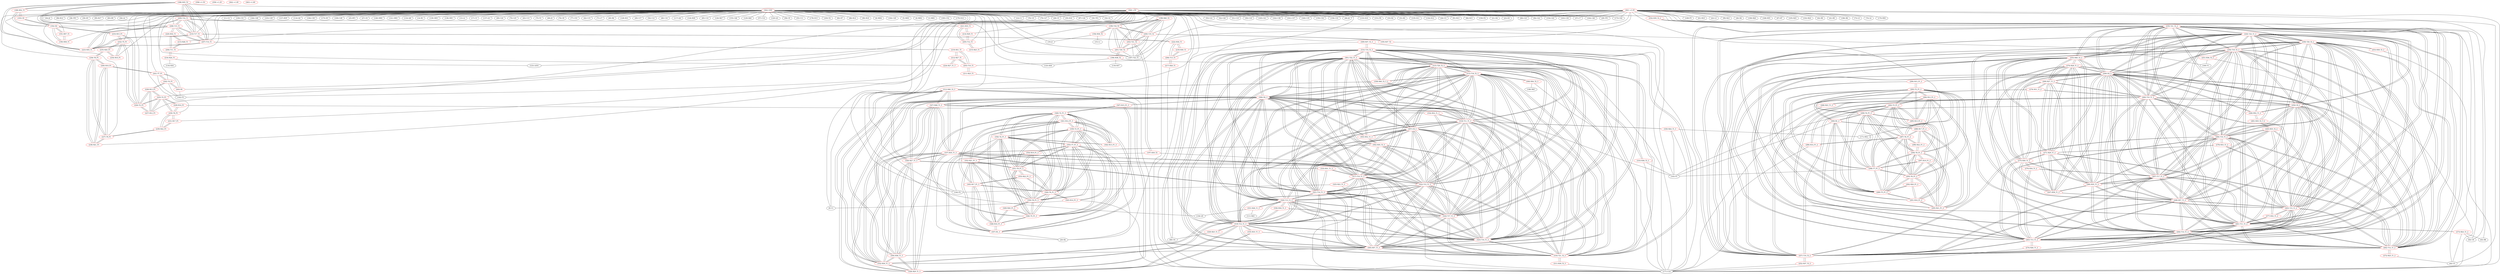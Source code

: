 graph {
	188 [label="(188) R35_T2" color=red]
	209 [label="(209) T16_T1"]
	208 [label="(208) T15_T1"]
	223 [label="(223) R35_T1"]
	207 [label="(207) T14_T1"]
	210 [label="(210) T17_T1"]
	189 [label="(189) R52_T1"]
	187 [label="(187) T22_T1"]
	189 [label="(189) R52_T1" color=red]
	192 [label="(192) D2"]
	193 [label="(193) C8"]
	188 [label="(188) R35_T2"]
	187 [label="(187) T22_T1"]
	190 [label="(190) R58_T1" color=red]
	191 [label="(191) R57_T1"]
	192 [label="(192) D2"]
	191 [label="(191) R57_T1" color=red]
	190 [label="(190) R58_T1"]
	192 [label="(192) D2"]
	192 [label="(192) D2" color=red]
	189 [label="(189) R52_T1"]
	193 [label="(193) C8"]
	190 [label="(190) R58_T1"]
	191 [label="(191) R57_T1"]
	233 [label="(233) R15_P1"]
	193 [label="(193) C8" color=red]
	192 [label="(192) D2"]
	189 [label="(189) R52_T1"]
	194 [label="(194) R36_T2" color=red]
	19 [label="(19) J1"]
	15 [label="(15) L1"]
	199 [label="(199) T18_T2"]
	195 [label="(195) R37_T2" color=red]
	177 [label="(177) U10"]
	200 [label="(200) T19_T2"]
	196 [label="(196) R38_T2" color=red]
	125 [label="(125) R36"]
	177 [label="(177) U10"]
	118 [label="(118) R37"]
	201 [label="(201) T20_T2"]
	197 [label="(197) R39_T2" color=red]
	144 [label="(144) P2"]
	177 [label="(177) U10"]
	202 [label="(202) T21_T2"]
	198 [label="(198) R40_T2" color=red]
	187 [label="(187) T22_T1"]
	200 [label="(200) T19_T2"]
	199 [label="(199) T18_T2"]
	202 [label="(202) T21_T2"]
	201 [label="(201) T20_T2"]
	199 [label="(199) T18_T2" color=red]
	187 [label="(187) T22_T1"]
	200 [label="(200) T19_T2"]
	198 [label="(198) R40_T2"]
	202 [label="(202) T21_T2"]
	201 [label="(201) T20_T2"]
	194 [label="(194) R36_T2"]
	200 [label="(200) T19_T2" color=red]
	187 [label="(187) T22_T1"]
	199 [label="(199) T18_T2"]
	198 [label="(198) R40_T2"]
	202 [label="(202) T21_T2"]
	201 [label="(201) T20_T2"]
	195 [label="(195) R37_T2"]
	201 [label="(201) T20_T2" color=red]
	187 [label="(187) T22_T1"]
	200 [label="(200) T19_T2"]
	199 [label="(199) T18_T2"]
	198 [label="(198) R40_T2"]
	202 [label="(202) T21_T2"]
	196 [label="(196) R38_T2"]
	202 [label="(202) T21_T2" color=red]
	187 [label="(187) T22_T1"]
	200 [label="(200) T19_T2"]
	199 [label="(199) T18_T2"]
	198 [label="(198) R40_T2"]
	201 [label="(201) T20_T2"]
	197 [label="(197) R39_T2"]
	203 [label="(203) T10_T1" color=red]
	211 [label="(211) R23_T1"]
	219 [label="(219) R31_T1"]
	212 [label="(212) R27_T1"]
	204 [label="(204) T11_T1" color=red]
	216 [label="(216) R24_T1"]
	220 [label="(220) R32_T1"]
	213 [label="(213) R28_T1"]
	205 [label="(205) T12_T1" color=red]
	221 [label="(221) R33_T1"]
	214 [label="(214) R29_T1"]
	215 [label="(215) R25_T1"]
	206 [label="(206) T13_T1" color=red]
	218 [label="(218) R30_T1"]
	222 [label="(222) R34_T1"]
	217 [label="(217) R26_T1"]
	207 [label="(207) T14_T1" color=red]
	209 [label="(209) T16_T1"]
	208 [label="(208) T15_T1"]
	223 [label="(223) R35_T1"]
	210 [label="(210) T17_T1"]
	188 [label="(188) R35_T2"]
	219 [label="(219) R31_T1"]
	208 [label="(208) T15_T1" color=red]
	209 [label="(209) T16_T1"]
	223 [label="(223) R35_T1"]
	207 [label="(207) T14_T1"]
	210 [label="(210) T17_T1"]
	188 [label="(188) R35_T2"]
	220 [label="(220) R32_T1"]
	209 [label="(209) T16_T1" color=red]
	208 [label="(208) T15_T1"]
	223 [label="(223) R35_T1"]
	207 [label="(207) T14_T1"]
	210 [label="(210) T17_T1"]
	188 [label="(188) R35_T2"]
	221 [label="(221) R33_T1"]
	210 [label="(210) T17_T1" color=red]
	209 [label="(209) T16_T1"]
	208 [label="(208) T15_T1"]
	223 [label="(223) R35_T1"]
	207 [label="(207) T14_T1"]
	188 [label="(188) R35_T2"]
	222 [label="(222) R34_T1"]
	211 [label="(211) R23_T1" color=red]
	177 [label="(177) U10"]
	203 [label="(203) T10_T1"]
	212 [label="(212) R27_T1" color=red]
	203 [label="(203) T10_T1"]
	219 [label="(219) R31_T1"]
	224 [label="(224) R27_T1_T"]
	213 [label="(213) R28_T1" color=red]
	220 [label="(220) R32_T1"]
	204 [label="(204) T11_T1"]
	214 [label="(214) R29_T1" color=red]
	221 [label="(221) R33_T1"]
	205 [label="(205) T12_T1"]
	215 [label="(215) R25_T1" color=red]
	205 [label="(205) T12_T1"]
	216 [label="(216) R24_T1" color=red]
	123 [label="(123) LED1"]
	116 [label="(116) R34"]
	204 [label="(204) T11_T1"]
	217 [label="(217) R26_T1" color=red]
	177 [label="(177) U10"]
	206 [label="(206) T13_T1"]
	218 [label="(218) R30_T1" color=red]
	222 [label="(222) R34_T1"]
	206 [label="(206) T13_T1"]
	219 [label="(219) R31_T1" color=red]
	203 [label="(203) T10_T1"]
	212 [label="(212) R27_T1"]
	207 [label="(207) T14_T1"]
	220 [label="(220) R32_T1" color=red]
	208 [label="(208) T15_T1"]
	213 [label="(213) R28_T1"]
	204 [label="(204) T11_T1"]
	221 [label="(221) R33_T1" color=red]
	209 [label="(209) T16_T1"]
	214 [label="(214) R29_T1"]
	205 [label="(205) T12_T1"]
	222 [label="(222) R34_T1" color=red]
	210 [label="(210) T17_T1"]
	218 [label="(218) R30_T1"]
	206 [label="(206) T13_T1"]
	223 [label="(223) R35_T1" color=red]
	209 [label="(209) T16_T1"]
	208 [label="(208) T15_T1"]
	207 [label="(207) T14_T1"]
	210 [label="(210) T17_T1"]
	188 [label="(188) R35_T2"]
	224 [label="(224) R27_T1_T" color=red]
	212 [label="(212) R27_T1"]
	225 [label="(225) T3_P1" color=red]
	229 [label="(229) R14_P1"]
	230 [label="(230) T6_P1"]
	228 [label="(228) R13_P1"]
	227 [label="(227) R12_P1"]
	226 [label="(226) T2_P1"]
	226 [label="(226) T2_P1" color=red]
	228 [label="(228) R13_P1"]
	225 [label="(225) T3_P1"]
	227 [label="(227) R12_P1"]
	232 [label="(232) T5_P1"]
	233 [label="(233) R15_P1"]
	227 [label="(227) R12_P1" color=red]
	228 [label="(228) R13_P1"]
	225 [label="(225) T3_P1"]
	226 [label="(226) T2_P1"]
	228 [label="(228) R13_P1" color=red]
	242 [label="(242) T4_P1"]
	225 [label="(225) T3_P1"]
	227 [label="(227) R12_P1"]
	226 [label="(226) T2_P1"]
	229 [label="(229) R14_P1" color=red]
	143 [label="(143) P1"]
	225 [label="(225) T3_P1"]
	230 [label="(230) T6_P1"]
	230 [label="(230) T6_P1" color=red]
	229 [label="(229) R14_P1"]
	225 [label="(225) T3_P1"]
	239 [label="(239) R22_P1"]
	231 [label="(231) R17_P1"]
	231 [label="(231) R17_P1" color=red]
	239 [label="(239) R22_P1"]
	230 [label="(230) T6_P1"]
	232 [label="(232) T5_P1" color=red]
	226 [label="(226) T2_P1"]
	233 [label="(233) R15_P1"]
	234 [label="(234) R16_P1"]
	235 [label="(235) R20_P1"]
	233 [label="(233) R15_P1" color=red]
	192 [label="(192) D2"]
	226 [label="(226) T2_P1"]
	232 [label="(232) T5_P1"]
	234 [label="(234) R16_P1" color=red]
	232 [label="(232) T5_P1"]
	235 [label="(235) R20_P1"]
	235 [label="(235) R20_P1" color=red]
	236 [label="(236) T8_P1"]
	234 [label="(234) R16_P1"]
	232 [label="(232) T5_P1"]
	236 [label="(236) T8_P1" color=red]
	237 [label="(237) T9_P1"]
	238 [label="(238) R21_P1"]
	240 [label="(240) R19_P1"]
	235 [label="(235) R20_P1"]
	237 [label="(237) T9_P1" color=red]
	239 [label="(239) R22_P1"]
	238 [label="(238) R21_P1"]
	236 [label="(236) T8_P1"]
	240 [label="(240) R19_P1"]
	238 [label="(238) R21_P1" color=red]
	237 [label="(237) T9_P1"]
	236 [label="(236) T8_P1"]
	240 [label="(240) R19_P1"]
	239 [label="(239) R22_P1" color=red]
	237 [label="(237) T9_P1"]
	230 [label="(230) T6_P1"]
	231 [label="(231) R17_P1"]
	240 [label="(240) R19_P1" color=red]
	237 [label="(237) T9_P1"]
	238 [label="(238) R21_P1"]
	236 [label="(236) T8_P1"]
	241 [label="(241) T7_P1"]
	241 [label="(241) T7_P1" color=red]
	243 [label="(243) R1"]
	242 [label="(242) T4_P1"]
	142 [label="(142) F3"]
	240 [label="(240) R19_P1"]
	242 [label="(242) T4_P1" color=red]
	228 [label="(228) R13_P1"]
	243 [label="(243) R1"]
	241 [label="(241) T7_P1"]
	142 [label="(142) F3"]
	243 [label="(243) R1" color=red]
	242 [label="(242) T4_P1"]
	241 [label="(241) T7_P1"]
	142 [label="(142) F3"]
	244 [label="(244) T22_T1_2" color=red]
	258 [label="(258) T20_T2_2"]
	256 [label="(256) T18_T2_2"]
	257 [label="(257) T19_T2_2"]
	259 [label="(259) T21_T2_2"]
	248 [label="(248) R57_T1_2"]
	249 [label="(249) D2_2"]
	261 [label="(261) T11_T1_2"]
	266 [label="(266) T16_T1_2"]
	267 [label="(267) T17_T1_2"]
	260 [label="(260) T10_T1_2"]
	262 [label="(262) T12_T1_2"]
	263 [label="(263) T13_T1_2"]
	264 [label="(264) T14_T1_2"]
	265 [label="(265) T15_T1_2"]
	250 [label="(250) C8_2"]
	255 [label="(255) R40_T2_2"]
	246 [label="(246) R52_T1_2"]
	281 [label="(281) R35_T2_T_2"]
	245 [label="(245) R35_T2_2" color=red]
	266 [label="(266) T16_T1_2"]
	265 [label="(265) T15_T1_2"]
	280 [label="(280) R35_T1_2"]
	264 [label="(264) T14_T1_2"]
	267 [label="(267) T17_T1_2"]
	281 [label="(281) R35_T2_T_2"]
	246 [label="(246) R52_T1_2" color=red]
	249 [label="(249) D2_2"]
	250 [label="(250) C8_2"]
	281 [label="(281) R35_T2_T_2"]
	244 [label="(244) T22_T1_2"]
	247 [label="(247) R58_T1_2" color=red]
	248 [label="(248) R57_T1_2"]
	249 [label="(249) D2_2"]
	271 [label="(271) R29_T1_2"]
	280 [label="(280) R35_T1_2"]
	255 [label="(255) R40_T2_2"]
	275 [label="(275) R30_T1_2"]
	269 [label="(269) R27_T1_2"]
	270 [label="(270) R28_T1_2"]
	248 [label="(248) R57_T1_2" color=red]
	258 [label="(258) T20_T2_2"]
	256 [label="(256) T18_T2_2"]
	257 [label="(257) T19_T2_2"]
	259 [label="(259) T21_T2_2"]
	244 [label="(244) T22_T1_2"]
	249 [label="(249) D2_2"]
	261 [label="(261) T11_T1_2"]
	266 [label="(266) T16_T1_2"]
	267 [label="(267) T17_T1_2"]
	260 [label="(260) T10_T1_2"]
	262 [label="(262) T12_T1_2"]
	263 [label="(263) T13_T1_2"]
	264 [label="(264) T14_T1_2"]
	265 [label="(265) T15_T1_2"]
	250 [label="(250) C8_2"]
	247 [label="(247) R58_T1_2"]
	249 [label="(249) D2_2" color=red]
	258 [label="(258) T20_T2_2"]
	256 [label="(256) T18_T2_2"]
	257 [label="(257) T19_T2_2"]
	259 [label="(259) T21_T2_2"]
	248 [label="(248) R57_T1_2"]
	244 [label="(244) T22_T1_2"]
	261 [label="(261) T11_T1_2"]
	266 [label="(266) T16_T1_2"]
	267 [label="(267) T17_T1_2"]
	260 [label="(260) T10_T1_2"]
	262 [label="(262) T12_T1_2"]
	263 [label="(263) T13_T1_2"]
	264 [label="(264) T14_T1_2"]
	265 [label="(265) T15_T1_2"]
	250 [label="(250) C8_2"]
	246 [label="(246) R52_T1_2"]
	247 [label="(247) R58_T1_2"]
	271 [label="(271) R29_T1_2"]
	280 [label="(280) R35_T1_2"]
	255 [label="(255) R40_T2_2"]
	275 [label="(275) R30_T1_2"]
	269 [label="(269) R27_T1_2"]
	270 [label="(270) R28_T1_2"]
	290 [label="(290) R15_P1_2"]
	250 [label="(250) C8_2" color=red]
	258 [label="(258) T20_T2_2"]
	256 [label="(256) T18_T2_2"]
	257 [label="(257) T19_T2_2"]
	259 [label="(259) T21_T2_2"]
	248 [label="(248) R57_T1_2"]
	244 [label="(244) T22_T1_2"]
	249 [label="(249) D2_2"]
	261 [label="(261) T11_T1_2"]
	266 [label="(266) T16_T1_2"]
	267 [label="(267) T17_T1_2"]
	260 [label="(260) T10_T1_2"]
	262 [label="(262) T12_T1_2"]
	263 [label="(263) T13_T1_2"]
	264 [label="(264) T14_T1_2"]
	265 [label="(265) T15_T1_2"]
	246 [label="(246) R52_T1_2"]
	251 [label="(251) R36_T2_2" color=red]
	177 [label="(177) U10"]
	169 [label="(169) Y1"]
	256 [label="(256) T18_T2_2"]
	252 [label="(252) R37_T2_2" color=red]
	177 [label="(177) U10"]
	257 [label="(257) T19_T2_2"]
	253 [label="(253) R38_T2_2" color=red]
	177 [label="(177) U10"]
	258 [label="(258) T20_T2_2"]
	254 [label="(254) R39_T2_2" color=red]
	259 [label="(259) T21_T2_2"]
	255 [label="(255) R40_T2_2" color=red]
	271 [label="(271) R29_T1_2"]
	280 [label="(280) R35_T1_2"]
	275 [label="(275) R30_T1_2"]
	249 [label="(249) D2_2"]
	247 [label="(247) R58_T1_2"]
	269 [label="(269) R27_T1_2"]
	270 [label="(270) R28_T1_2"]
	244 [label="(244) T22_T1_2"]
	257 [label="(257) T19_T2_2"]
	256 [label="(256) T18_T2_2"]
	259 [label="(259) T21_T2_2"]
	258 [label="(258) T20_T2_2"]
	256 [label="(256) T18_T2_2" color=red]
	258 [label="(258) T20_T2_2"]
	257 [label="(257) T19_T2_2"]
	259 [label="(259) T21_T2_2"]
	248 [label="(248) R57_T1_2"]
	244 [label="(244) T22_T1_2"]
	249 [label="(249) D2_2"]
	261 [label="(261) T11_T1_2"]
	266 [label="(266) T16_T1_2"]
	267 [label="(267) T17_T1_2"]
	260 [label="(260) T10_T1_2"]
	262 [label="(262) T12_T1_2"]
	263 [label="(263) T13_T1_2"]
	264 [label="(264) T14_T1_2"]
	265 [label="(265) T15_T1_2"]
	250 [label="(250) C8_2"]
	255 [label="(255) R40_T2_2"]
	251 [label="(251) R36_T2_2"]
	257 [label="(257) T19_T2_2" color=red]
	258 [label="(258) T20_T2_2"]
	256 [label="(256) T18_T2_2"]
	259 [label="(259) T21_T2_2"]
	248 [label="(248) R57_T1_2"]
	244 [label="(244) T22_T1_2"]
	249 [label="(249) D2_2"]
	261 [label="(261) T11_T1_2"]
	266 [label="(266) T16_T1_2"]
	267 [label="(267) T17_T1_2"]
	260 [label="(260) T10_T1_2"]
	262 [label="(262) T12_T1_2"]
	263 [label="(263) T13_T1_2"]
	264 [label="(264) T14_T1_2"]
	265 [label="(265) T15_T1_2"]
	250 [label="(250) C8_2"]
	255 [label="(255) R40_T2_2"]
	252 [label="(252) R37_T2_2"]
	258 [label="(258) T20_T2_2" color=red]
	256 [label="(256) T18_T2_2"]
	257 [label="(257) T19_T2_2"]
	259 [label="(259) T21_T2_2"]
	248 [label="(248) R57_T1_2"]
	244 [label="(244) T22_T1_2"]
	249 [label="(249) D2_2"]
	261 [label="(261) T11_T1_2"]
	266 [label="(266) T16_T1_2"]
	267 [label="(267) T17_T1_2"]
	260 [label="(260) T10_T1_2"]
	262 [label="(262) T12_T1_2"]
	263 [label="(263) T13_T1_2"]
	264 [label="(264) T14_T1_2"]
	265 [label="(265) T15_T1_2"]
	250 [label="(250) C8_2"]
	255 [label="(255) R40_T2_2"]
	253 [label="(253) R38_T2_2"]
	259 [label="(259) T21_T2_2" color=red]
	258 [label="(258) T20_T2_2"]
	256 [label="(256) T18_T2_2"]
	257 [label="(257) T19_T2_2"]
	248 [label="(248) R57_T1_2"]
	244 [label="(244) T22_T1_2"]
	249 [label="(249) D2_2"]
	261 [label="(261) T11_T1_2"]
	266 [label="(266) T16_T1_2"]
	267 [label="(267) T17_T1_2"]
	260 [label="(260) T10_T1_2"]
	262 [label="(262) T12_T1_2"]
	263 [label="(263) T13_T1_2"]
	264 [label="(264) T14_T1_2"]
	265 [label="(265) T15_T1_2"]
	250 [label="(250) C8_2"]
	255 [label="(255) R40_T2_2"]
	254 [label="(254) R39_T2_2"]
	260 [label="(260) T10_T1_2" color=red]
	258 [label="(258) T20_T2_2"]
	256 [label="(256) T18_T2_2"]
	257 [label="(257) T19_T2_2"]
	259 [label="(259) T21_T2_2"]
	248 [label="(248) R57_T1_2"]
	244 [label="(244) T22_T1_2"]
	249 [label="(249) D2_2"]
	261 [label="(261) T11_T1_2"]
	266 [label="(266) T16_T1_2"]
	267 [label="(267) T17_T1_2"]
	262 [label="(262) T12_T1_2"]
	263 [label="(263) T13_T1_2"]
	264 [label="(264) T14_T1_2"]
	265 [label="(265) T15_T1_2"]
	250 [label="(250) C8_2"]
	268 [label="(268) R23_T1_2"]
	276 [label="(276) R31_T1_2"]
	269 [label="(269) R27_T1_2"]
	261 [label="(261) T11_T1_2" color=red]
	258 [label="(258) T20_T2_2"]
	256 [label="(256) T18_T2_2"]
	257 [label="(257) T19_T2_2"]
	259 [label="(259) T21_T2_2"]
	248 [label="(248) R57_T1_2"]
	244 [label="(244) T22_T1_2"]
	249 [label="(249) D2_2"]
	266 [label="(266) T16_T1_2"]
	267 [label="(267) T17_T1_2"]
	260 [label="(260) T10_T1_2"]
	262 [label="(262) T12_T1_2"]
	263 [label="(263) T13_T1_2"]
	264 [label="(264) T14_T1_2"]
	265 [label="(265) T15_T1_2"]
	250 [label="(250) C8_2"]
	273 [label="(273) R24_T1_2"]
	277 [label="(277) R32_T1_2"]
	270 [label="(270) R28_T1_2"]
	262 [label="(262) T12_T1_2" color=red]
	258 [label="(258) T20_T2_2"]
	256 [label="(256) T18_T2_2"]
	257 [label="(257) T19_T2_2"]
	259 [label="(259) T21_T2_2"]
	248 [label="(248) R57_T1_2"]
	244 [label="(244) T22_T1_2"]
	249 [label="(249) D2_2"]
	261 [label="(261) T11_T1_2"]
	266 [label="(266) T16_T1_2"]
	267 [label="(267) T17_T1_2"]
	260 [label="(260) T10_T1_2"]
	263 [label="(263) T13_T1_2"]
	264 [label="(264) T14_T1_2"]
	265 [label="(265) T15_T1_2"]
	250 [label="(250) C8_2"]
	278 [label="(278) R33_T1_2"]
	271 [label="(271) R29_T1_2"]
	272 [label="(272) R25_T1_2"]
	263 [label="(263) T13_T1_2" color=red]
	258 [label="(258) T20_T2_2"]
	256 [label="(256) T18_T2_2"]
	257 [label="(257) T19_T2_2"]
	259 [label="(259) T21_T2_2"]
	248 [label="(248) R57_T1_2"]
	244 [label="(244) T22_T1_2"]
	249 [label="(249) D2_2"]
	261 [label="(261) T11_T1_2"]
	266 [label="(266) T16_T1_2"]
	267 [label="(267) T17_T1_2"]
	260 [label="(260) T10_T1_2"]
	262 [label="(262) T12_T1_2"]
	264 [label="(264) T14_T1_2"]
	265 [label="(265) T15_T1_2"]
	250 [label="(250) C8_2"]
	275 [label="(275) R30_T1_2"]
	279 [label="(279) R34_T1_2"]
	274 [label="(274) R26_T1_2"]
	264 [label="(264) T14_T1_2" color=red]
	258 [label="(258) T20_T2_2"]
	256 [label="(256) T18_T2_2"]
	257 [label="(257) T19_T2_2"]
	259 [label="(259) T21_T2_2"]
	248 [label="(248) R57_T1_2"]
	244 [label="(244) T22_T1_2"]
	249 [label="(249) D2_2"]
	261 [label="(261) T11_T1_2"]
	266 [label="(266) T16_T1_2"]
	267 [label="(267) T17_T1_2"]
	260 [label="(260) T10_T1_2"]
	262 [label="(262) T12_T1_2"]
	263 [label="(263) T13_T1_2"]
	265 [label="(265) T15_T1_2"]
	250 [label="(250) C8_2"]
	280 [label="(280) R35_T1_2"]
	245 [label="(245) R35_T2_2"]
	276 [label="(276) R31_T1_2"]
	265 [label="(265) T15_T1_2" color=red]
	258 [label="(258) T20_T2_2"]
	256 [label="(256) T18_T2_2"]
	257 [label="(257) T19_T2_2"]
	259 [label="(259) T21_T2_2"]
	248 [label="(248) R57_T1_2"]
	244 [label="(244) T22_T1_2"]
	249 [label="(249) D2_2"]
	261 [label="(261) T11_T1_2"]
	266 [label="(266) T16_T1_2"]
	267 [label="(267) T17_T1_2"]
	260 [label="(260) T10_T1_2"]
	262 [label="(262) T12_T1_2"]
	263 [label="(263) T13_T1_2"]
	264 [label="(264) T14_T1_2"]
	250 [label="(250) C8_2"]
	280 [label="(280) R35_T1_2"]
	245 [label="(245) R35_T2_2"]
	277 [label="(277) R32_T1_2"]
	266 [label="(266) T16_T1_2" color=red]
	258 [label="(258) T20_T2_2"]
	256 [label="(256) T18_T2_2"]
	257 [label="(257) T19_T2_2"]
	259 [label="(259) T21_T2_2"]
	248 [label="(248) R57_T1_2"]
	244 [label="(244) T22_T1_2"]
	249 [label="(249) D2_2"]
	261 [label="(261) T11_T1_2"]
	267 [label="(267) T17_T1_2"]
	260 [label="(260) T10_T1_2"]
	262 [label="(262) T12_T1_2"]
	263 [label="(263) T13_T1_2"]
	264 [label="(264) T14_T1_2"]
	265 [label="(265) T15_T1_2"]
	250 [label="(250) C8_2"]
	280 [label="(280) R35_T1_2"]
	245 [label="(245) R35_T2_2"]
	278 [label="(278) R33_T1_2"]
	267 [label="(267) T17_T1_2" color=red]
	258 [label="(258) T20_T2_2"]
	256 [label="(256) T18_T2_2"]
	257 [label="(257) T19_T2_2"]
	259 [label="(259) T21_T2_2"]
	248 [label="(248) R57_T1_2"]
	244 [label="(244) T22_T1_2"]
	249 [label="(249) D2_2"]
	261 [label="(261) T11_T1_2"]
	266 [label="(266) T16_T1_2"]
	260 [label="(260) T10_T1_2"]
	262 [label="(262) T12_T1_2"]
	263 [label="(263) T13_T1_2"]
	264 [label="(264) T14_T1_2"]
	265 [label="(265) T15_T1_2"]
	250 [label="(250) C8_2"]
	280 [label="(280) R35_T1_2"]
	245 [label="(245) R35_T2_2"]
	279 [label="(279) R34_T1_2"]
	268 [label="(268) R23_T1_2" color=red]
	177 [label="(177) U10"]
	260 [label="(260) T10_T1_2"]
	269 [label="(269) R27_T1_2" color=red]
	271 [label="(271) R29_T1_2"]
	280 [label="(280) R35_T1_2"]
	255 [label="(255) R40_T2_2"]
	275 [label="(275) R30_T1_2"]
	249 [label="(249) D2_2"]
	247 [label="(247) R58_T1_2"]
	270 [label="(270) R28_T1_2"]
	260 [label="(260) T10_T1_2"]
	276 [label="(276) R31_T1_2"]
	270 [label="(270) R28_T1_2" color=red]
	271 [label="(271) R29_T1_2"]
	280 [label="(280) R35_T1_2"]
	255 [label="(255) R40_T2_2"]
	275 [label="(275) R30_T1_2"]
	249 [label="(249) D2_2"]
	247 [label="(247) R58_T1_2"]
	269 [label="(269) R27_T1_2"]
	277 [label="(277) R32_T1_2"]
	261 [label="(261) T11_T1_2"]
	271 [label="(271) R29_T1_2" color=red]
	280 [label="(280) R35_T1_2"]
	255 [label="(255) R40_T2_2"]
	275 [label="(275) R30_T1_2"]
	249 [label="(249) D2_2"]
	247 [label="(247) R58_T1_2"]
	269 [label="(269) R27_T1_2"]
	270 [label="(270) R28_T1_2"]
	278 [label="(278) R33_T1_2"]
	262 [label="(262) T12_T1_2"]
	272 [label="(272) R25_T1_2" color=red]
	44 [label="(44) U5"]
	262 [label="(262) T12_T1_2"]
	273 [label="(273) R24_T1_2" color=red]
	44 [label="(44) U5"]
	63 [label="(63) R8"]
	64 [label="(64) U8"]
	261 [label="(261) T11_T1_2"]
	274 [label="(274) R26_T1_2" color=red]
	177 [label="(177) U10"]
	263 [label="(263) T13_T1_2"]
	275 [label="(275) R30_T1_2" color=red]
	271 [label="(271) R29_T1_2"]
	280 [label="(280) R35_T1_2"]
	255 [label="(255) R40_T2_2"]
	249 [label="(249) D2_2"]
	247 [label="(247) R58_T1_2"]
	269 [label="(269) R27_T1_2"]
	270 [label="(270) R28_T1_2"]
	279 [label="(279) R34_T1_2"]
	263 [label="(263) T13_T1_2"]
	276 [label="(276) R31_T1_2" color=red]
	260 [label="(260) T10_T1_2"]
	269 [label="(269) R27_T1_2"]
	264 [label="(264) T14_T1_2"]
	277 [label="(277) R32_T1_2" color=red]
	265 [label="(265) T15_T1_2"]
	270 [label="(270) R28_T1_2"]
	261 [label="(261) T11_T1_2"]
	278 [label="(278) R33_T1_2" color=red]
	266 [label="(266) T16_T1_2"]
	271 [label="(271) R29_T1_2"]
	262 [label="(262) T12_T1_2"]
	279 [label="(279) R34_T1_2" color=red]
	267 [label="(267) T17_T1_2"]
	275 [label="(275) R30_T1_2"]
	263 [label="(263) T13_T1_2"]
	280 [label="(280) R35_T1_2" color=red]
	271 [label="(271) R29_T1_2"]
	255 [label="(255) R40_T2_2"]
	275 [label="(275) R30_T1_2"]
	249 [label="(249) D2_2"]
	247 [label="(247) R58_T1_2"]
	269 [label="(269) R27_T1_2"]
	270 [label="(270) R28_T1_2"]
	266 [label="(266) T16_T1_2"]
	265 [label="(265) T15_T1_2"]
	264 [label="(264) T14_T1_2"]
	267 [label="(267) T17_T1_2"]
	245 [label="(245) R35_T2_2"]
	281 [label="(281) R35_T2_T_2" color=red]
	246 [label="(246) R52_T1_2"]
	244 [label="(244) T22_T1_2"]
	245 [label="(245) R35_T2_2"]
	282 [label="(282) T3_P1_2" color=red]
	299 [label="(299) T4_P1_2"]
	298 [label="(298) T7_P1_2"]
	289 [label="(289) T5_P1_2"]
	294 [label="(294) T9_P1_2"]
	293 [label="(293) T8_P1_2"]
	287 [label="(287) T6_P1_2"]
	283 [label="(283) T2_P1_2"]
	286 [label="(286) R14_P1_2"]
	285 [label="(285) R13_P1_2"]
	284 [label="(284) R12_P1_2"]
	283 [label="(283) T2_P1_2" color=red]
	282 [label="(282) T3_P1_2"]
	299 [label="(299) T4_P1_2"]
	298 [label="(298) T7_P1_2"]
	289 [label="(289) T5_P1_2"]
	294 [label="(294) T9_P1_2"]
	293 [label="(293) T8_P1_2"]
	287 [label="(287) T6_P1_2"]
	285 [label="(285) R13_P1_2"]
	284 [label="(284) R12_P1_2"]
	290 [label="(290) R15_P1_2"]
	284 [label="(284) R12_P1_2" color=red]
	295 [label="(295) R21_P1_2"]
	291 [label="(291) R16_P1_2"]
	288 [label="(288) R17_P1_2"]
	300 [label="(300) R1_2"]
	285 [label="(285) R13_P1_2"]
	282 [label="(282) T3_P1_2"]
	283 [label="(283) T2_P1_2"]
	285 [label="(285) R13_P1_2" color=red]
	299 [label="(299) T4_P1_2"]
	282 [label="(282) T3_P1_2"]
	284 [label="(284) R12_P1_2"]
	283 [label="(283) T2_P1_2"]
	286 [label="(286) R14_P1_2" color=red]
	177 [label="(177) U10"]
	282 [label="(282) T3_P1_2"]
	287 [label="(287) T6_P1_2"]
	287 [label="(287) T6_P1_2" color=red]
	282 [label="(282) T3_P1_2"]
	299 [label="(299) T4_P1_2"]
	298 [label="(298) T7_P1_2"]
	289 [label="(289) T5_P1_2"]
	294 [label="(294) T9_P1_2"]
	293 [label="(293) T8_P1_2"]
	283 [label="(283) T2_P1_2"]
	286 [label="(286) R14_P1_2"]
	296 [label="(296) R22_P1_2"]
	288 [label="(288) R17_P1_2"]
	288 [label="(288) R17_P1_2" color=red]
	295 [label="(295) R21_P1_2"]
	291 [label="(291) R16_P1_2"]
	284 [label="(284) R12_P1_2"]
	300 [label="(300) R1_2"]
	296 [label="(296) R22_P1_2"]
	287 [label="(287) T6_P1_2"]
	289 [label="(289) T5_P1_2" color=red]
	282 [label="(282) T3_P1_2"]
	299 [label="(299) T4_P1_2"]
	298 [label="(298) T7_P1_2"]
	294 [label="(294) T9_P1_2"]
	293 [label="(293) T8_P1_2"]
	287 [label="(287) T6_P1_2"]
	283 [label="(283) T2_P1_2"]
	290 [label="(290) R15_P1_2"]
	291 [label="(291) R16_P1_2"]
	292 [label="(292) R20_P1_2"]
	290 [label="(290) R15_P1_2" color=red]
	249 [label="(249) D2_2"]
	283 [label="(283) T2_P1_2"]
	289 [label="(289) T5_P1_2"]
	291 [label="(291) R16_P1_2" color=red]
	295 [label="(295) R21_P1_2"]
	284 [label="(284) R12_P1_2"]
	288 [label="(288) R17_P1_2"]
	300 [label="(300) R1_2"]
	289 [label="(289) T5_P1_2"]
	292 [label="(292) R20_P1_2"]
	292 [label="(292) R20_P1_2" color=red]
	293 [label="(293) T8_P1_2"]
	291 [label="(291) R16_P1_2"]
	289 [label="(289) T5_P1_2"]
	293 [label="(293) T8_P1_2" color=red]
	282 [label="(282) T3_P1_2"]
	299 [label="(299) T4_P1_2"]
	298 [label="(298) T7_P1_2"]
	289 [label="(289) T5_P1_2"]
	294 [label="(294) T9_P1_2"]
	287 [label="(287) T6_P1_2"]
	283 [label="(283) T2_P1_2"]
	295 [label="(295) R21_P1_2"]
	297 [label="(297) R19_P1_2"]
	292 [label="(292) R20_P1_2"]
	294 [label="(294) T9_P1_2" color=red]
	296 [label="(296) R22_P1_2"]
	282 [label="(282) T3_P1_2"]
	299 [label="(299) T4_P1_2"]
	298 [label="(298) T7_P1_2"]
	289 [label="(289) T5_P1_2"]
	293 [label="(293) T8_P1_2"]
	287 [label="(287) T6_P1_2"]
	283 [label="(283) T2_P1_2"]
	295 [label="(295) R21_P1_2"]
	297 [label="(297) R19_P1_2"]
	295 [label="(295) R21_P1_2" color=red]
	291 [label="(291) R16_P1_2"]
	284 [label="(284) R12_P1_2"]
	288 [label="(288) R17_P1_2"]
	300 [label="(300) R1_2"]
	294 [label="(294) T9_P1_2"]
	293 [label="(293) T8_P1_2"]
	297 [label="(297) R19_P1_2"]
	296 [label="(296) R22_P1_2" color=red]
	294 [label="(294) T9_P1_2"]
	287 [label="(287) T6_P1_2"]
	288 [label="(288) R17_P1_2"]
	297 [label="(297) R19_P1_2" color=red]
	294 [label="(294) T9_P1_2"]
	295 [label="(295) R21_P1_2"]
	293 [label="(293) T8_P1_2"]
	298 [label="(298) T7_P1_2"]
	298 [label="(298) T7_P1_2" color=red]
	282 [label="(282) T3_P1_2"]
	299 [label="(299) T4_P1_2"]
	289 [label="(289) T5_P1_2"]
	294 [label="(294) T9_P1_2"]
	293 [label="(293) T8_P1_2"]
	287 [label="(287) T6_P1_2"]
	283 [label="(283) T2_P1_2"]
	300 [label="(300) R1_2"]
	143 [label="(143) P1"]
	297 [label="(297) R19_P1_2"]
	299 [label="(299) T4_P1_2" color=red]
	282 [label="(282) T3_P1_2"]
	298 [label="(298) T7_P1_2"]
	289 [label="(289) T5_P1_2"]
	294 [label="(294) T9_P1_2"]
	293 [label="(293) T8_P1_2"]
	287 [label="(287) T6_P1_2"]
	283 [label="(283) T2_P1_2"]
	285 [label="(285) R13_P1_2"]
	300 [label="(300) R1_2"]
	143 [label="(143) P1"]
	300 [label="(300) R1_2" color=red]
	299 [label="(299) T4_P1_2"]
	298 [label="(298) T7_P1_2"]
	143 [label="(143) P1"]
	295 [label="(295) R21_P1_2"]
	291 [label="(291) R16_P1_2"]
	284 [label="(284) R12_P1_2"]
	288 [label="(288) R17_P1_2"]
	301 [label="(301) T22_T1_3" color=red]
	315 [label="(315) T20_T2_3"]
	313 [label="(313) T18_T2_3"]
	314 [label="(314) T19_T2_3"]
	316 [label="(316) T21_T2_3"]
	305 [label="(305) R57_T1_3"]
	306 [label="(306) D2_3"]
	318 [label="(318) T11_T1_3"]
	323 [label="(323) T16_T1_3"]
	324 [label="(324) T17_T1_3"]
	317 [label="(317) T10_T1_3"]
	319 [label="(319) T12_T1_3"]
	320 [label="(320) T13_T1_3"]
	321 [label="(321) T14_T1_3"]
	322 [label="(322) T15_T1_3"]
	307 [label="(307) C8_3"]
	338 [label="(338) R40_T2_T_3"]
	303 [label="(303) R52_T1_3"]
	302 [label="(302) R35_T2_3"]
	302 [label="(302) R35_T2_3" color=red]
	323 [label="(323) T16_T1_3"]
	322 [label="(322) T15_T1_3"]
	337 [label="(337) R35_T1_3"]
	321 [label="(321) T14_T1_3"]
	324 [label="(324) T17_T1_3"]
	303 [label="(303) R52_T1_3"]
	301 [label="(301) T22_T1_3"]
	303 [label="(303) R52_T1_3" color=red]
	306 [label="(306) D2_3"]
	307 [label="(307) C8_3"]
	302 [label="(302) R35_T2_3"]
	301 [label="(301) T22_T1_3"]
	304 [label="(304) R58_T1_3" color=red]
	305 [label="(305) R57_T1_3"]
	306 [label="(306) D2_3"]
	328 [label="(328) R29_T1_3"]
	337 [label="(337) R35_T1_3"]
	312 [label="(312) R40_T2_3"]
	332 [label="(332) R30_T1_3"]
	326 [label="(326) R27_T1_3"]
	327 [label="(327) R28_T1_3"]
	305 [label="(305) R57_T1_3" color=red]
	315 [label="(315) T20_T2_3"]
	313 [label="(313) T18_T2_3"]
	314 [label="(314) T19_T2_3"]
	316 [label="(316) T21_T2_3"]
	301 [label="(301) T22_T1_3"]
	306 [label="(306) D2_3"]
	318 [label="(318) T11_T1_3"]
	323 [label="(323) T16_T1_3"]
	324 [label="(324) T17_T1_3"]
	317 [label="(317) T10_T1_3"]
	319 [label="(319) T12_T1_3"]
	320 [label="(320) T13_T1_3"]
	321 [label="(321) T14_T1_3"]
	322 [label="(322) T15_T1_3"]
	307 [label="(307) C8_3"]
	304 [label="(304) R58_T1_3"]
	306 [label="(306) D2_3" color=red]
	315 [label="(315) T20_T2_3"]
	313 [label="(313) T18_T2_3"]
	314 [label="(314) T19_T2_3"]
	316 [label="(316) T21_T2_3"]
	305 [label="(305) R57_T1_3"]
	301 [label="(301) T22_T1_3"]
	318 [label="(318) T11_T1_3"]
	323 [label="(323) T16_T1_3"]
	324 [label="(324) T17_T1_3"]
	317 [label="(317) T10_T1_3"]
	319 [label="(319) T12_T1_3"]
	320 [label="(320) T13_T1_3"]
	321 [label="(321) T14_T1_3"]
	322 [label="(322) T15_T1_3"]
	307 [label="(307) C8_3"]
	303 [label="(303) R52_T1_3"]
	304 [label="(304) R58_T1_3"]
	328 [label="(328) R29_T1_3"]
	337 [label="(337) R35_T1_3"]
	312 [label="(312) R40_T2_3"]
	332 [label="(332) R30_T1_3"]
	326 [label="(326) R27_T1_3"]
	327 [label="(327) R28_T1_3"]
	347 [label="(347) R15_P1_3"]
	307 [label="(307) C8_3" color=red]
	315 [label="(315) T20_T2_3"]
	313 [label="(313) T18_T2_3"]
	314 [label="(314) T19_T2_3"]
	316 [label="(316) T21_T2_3"]
	305 [label="(305) R57_T1_3"]
	301 [label="(301) T22_T1_3"]
	306 [label="(306) D2_3"]
	318 [label="(318) T11_T1_3"]
	323 [label="(323) T16_T1_3"]
	324 [label="(324) T17_T1_3"]
	317 [label="(317) T10_T1_3"]
	319 [label="(319) T12_T1_3"]
	320 [label="(320) T13_T1_3"]
	321 [label="(321) T14_T1_3"]
	322 [label="(322) T15_T1_3"]
	303 [label="(303) R52_T1_3"]
	308 [label="(308) R36_T2_3" color=red]
	148 [label="(148) R45"]
	177 [label="(177) U10"]
	313 [label="(313) T18_T2_3"]
	309 [label="(309) R37_T2_3" color=red]
	144 [label="(144) P2"]
	177 [label="(177) U10"]
	314 [label="(314) T19_T2_3"]
	310 [label="(310) R38_T2_3" color=red]
	177 [label="(177) U10"]
	143 [label="(143) P1"]
	315 [label="(315) T20_T2_3"]
	311 [label="(311) R39_T2_3" color=red]
	177 [label="(177) U10"]
	316 [label="(316) T21_T2_3"]
	312 [label="(312) R40_T2_3" color=red]
	328 [label="(328) R29_T1_3"]
	337 [label="(337) R35_T1_3"]
	332 [label="(332) R30_T1_3"]
	306 [label="(306) D2_3"]
	304 [label="(304) R58_T1_3"]
	326 [label="(326) R27_T1_3"]
	327 [label="(327) R28_T1_3"]
	338 [label="(338) R40_T2_T_3"]
	313 [label="(313) T18_T2_3" color=red]
	315 [label="(315) T20_T2_3"]
	314 [label="(314) T19_T2_3"]
	316 [label="(316) T21_T2_3"]
	305 [label="(305) R57_T1_3"]
	301 [label="(301) T22_T1_3"]
	306 [label="(306) D2_3"]
	318 [label="(318) T11_T1_3"]
	323 [label="(323) T16_T1_3"]
	324 [label="(324) T17_T1_3"]
	317 [label="(317) T10_T1_3"]
	319 [label="(319) T12_T1_3"]
	320 [label="(320) T13_T1_3"]
	321 [label="(321) T14_T1_3"]
	322 [label="(322) T15_T1_3"]
	307 [label="(307) C8_3"]
	338 [label="(338) R40_T2_T_3"]
	308 [label="(308) R36_T2_3"]
	314 [label="(314) T19_T2_3" color=red]
	315 [label="(315) T20_T2_3"]
	313 [label="(313) T18_T2_3"]
	316 [label="(316) T21_T2_3"]
	305 [label="(305) R57_T1_3"]
	301 [label="(301) T22_T1_3"]
	306 [label="(306) D2_3"]
	318 [label="(318) T11_T1_3"]
	323 [label="(323) T16_T1_3"]
	324 [label="(324) T17_T1_3"]
	317 [label="(317) T10_T1_3"]
	319 [label="(319) T12_T1_3"]
	320 [label="(320) T13_T1_3"]
	321 [label="(321) T14_T1_3"]
	322 [label="(322) T15_T1_3"]
	307 [label="(307) C8_3"]
	338 [label="(338) R40_T2_T_3"]
	309 [label="(309) R37_T2_3"]
	315 [label="(315) T20_T2_3" color=red]
	313 [label="(313) T18_T2_3"]
	314 [label="(314) T19_T2_3"]
	316 [label="(316) T21_T2_3"]
	305 [label="(305) R57_T1_3"]
	301 [label="(301) T22_T1_3"]
	306 [label="(306) D2_3"]
	318 [label="(318) T11_T1_3"]
	323 [label="(323) T16_T1_3"]
	324 [label="(324) T17_T1_3"]
	317 [label="(317) T10_T1_3"]
	319 [label="(319) T12_T1_3"]
	320 [label="(320) T13_T1_3"]
	321 [label="(321) T14_T1_3"]
	322 [label="(322) T15_T1_3"]
	307 [label="(307) C8_3"]
	338 [label="(338) R40_T2_T_3"]
	310 [label="(310) R38_T2_3"]
	316 [label="(316) T21_T2_3" color=red]
	315 [label="(315) T20_T2_3"]
	313 [label="(313) T18_T2_3"]
	314 [label="(314) T19_T2_3"]
	305 [label="(305) R57_T1_3"]
	301 [label="(301) T22_T1_3"]
	306 [label="(306) D2_3"]
	318 [label="(318) T11_T1_3"]
	323 [label="(323) T16_T1_3"]
	324 [label="(324) T17_T1_3"]
	317 [label="(317) T10_T1_3"]
	319 [label="(319) T12_T1_3"]
	320 [label="(320) T13_T1_3"]
	321 [label="(321) T14_T1_3"]
	322 [label="(322) T15_T1_3"]
	307 [label="(307) C8_3"]
	338 [label="(338) R40_T2_T_3"]
	311 [label="(311) R39_T2_3"]
	317 [label="(317) T10_T1_3" color=red]
	315 [label="(315) T20_T2_3"]
	313 [label="(313) T18_T2_3"]
	314 [label="(314) T19_T2_3"]
	316 [label="(316) T21_T2_3"]
	305 [label="(305) R57_T1_3"]
	301 [label="(301) T22_T1_3"]
	306 [label="(306) D2_3"]
	318 [label="(318) T11_T1_3"]
	323 [label="(323) T16_T1_3"]
	324 [label="(324) T17_T1_3"]
	319 [label="(319) T12_T1_3"]
	320 [label="(320) T13_T1_3"]
	321 [label="(321) T14_T1_3"]
	322 [label="(322) T15_T1_3"]
	307 [label="(307) C8_3"]
	325 [label="(325) R23_T1_3"]
	333 [label="(333) R31_T1_3"]
	326 [label="(326) R27_T1_3"]
	318 [label="(318) T11_T1_3" color=red]
	315 [label="(315) T20_T2_3"]
	313 [label="(313) T18_T2_3"]
	314 [label="(314) T19_T2_3"]
	316 [label="(316) T21_T2_3"]
	305 [label="(305) R57_T1_3"]
	301 [label="(301) T22_T1_3"]
	306 [label="(306) D2_3"]
	323 [label="(323) T16_T1_3"]
	324 [label="(324) T17_T1_3"]
	317 [label="(317) T10_T1_3"]
	319 [label="(319) T12_T1_3"]
	320 [label="(320) T13_T1_3"]
	321 [label="(321) T14_T1_3"]
	322 [label="(322) T15_T1_3"]
	307 [label="(307) C8_3"]
	330 [label="(330) R24_T1_3"]
	334 [label="(334) R32_T1_3"]
	327 [label="(327) R28_T1_3"]
	319 [label="(319) T12_T1_3" color=red]
	315 [label="(315) T20_T2_3"]
	313 [label="(313) T18_T2_3"]
	314 [label="(314) T19_T2_3"]
	316 [label="(316) T21_T2_3"]
	305 [label="(305) R57_T1_3"]
	301 [label="(301) T22_T1_3"]
	306 [label="(306) D2_3"]
	318 [label="(318) T11_T1_3"]
	323 [label="(323) T16_T1_3"]
	324 [label="(324) T17_T1_3"]
	317 [label="(317) T10_T1_3"]
	320 [label="(320) T13_T1_3"]
	321 [label="(321) T14_T1_3"]
	322 [label="(322) T15_T1_3"]
	307 [label="(307) C8_3"]
	335 [label="(335) R33_T1_3"]
	328 [label="(328) R29_T1_3"]
	329 [label="(329) R25_T1_3"]
	320 [label="(320) T13_T1_3" color=red]
	315 [label="(315) T20_T2_3"]
	313 [label="(313) T18_T2_3"]
	314 [label="(314) T19_T2_3"]
	316 [label="(316) T21_T2_3"]
	305 [label="(305) R57_T1_3"]
	301 [label="(301) T22_T1_3"]
	306 [label="(306) D2_3"]
	318 [label="(318) T11_T1_3"]
	323 [label="(323) T16_T1_3"]
	324 [label="(324) T17_T1_3"]
	317 [label="(317) T10_T1_3"]
	319 [label="(319) T12_T1_3"]
	321 [label="(321) T14_T1_3"]
	322 [label="(322) T15_T1_3"]
	307 [label="(307) C8_3"]
	332 [label="(332) R30_T1_3"]
	336 [label="(336) R34_T1_3"]
	331 [label="(331) R26_T1_3"]
	321 [label="(321) T14_T1_3" color=red]
	315 [label="(315) T20_T2_3"]
	313 [label="(313) T18_T2_3"]
	314 [label="(314) T19_T2_3"]
	316 [label="(316) T21_T2_3"]
	305 [label="(305) R57_T1_3"]
	301 [label="(301) T22_T1_3"]
	306 [label="(306) D2_3"]
	318 [label="(318) T11_T1_3"]
	323 [label="(323) T16_T1_3"]
	324 [label="(324) T17_T1_3"]
	317 [label="(317) T10_T1_3"]
	319 [label="(319) T12_T1_3"]
	320 [label="(320) T13_T1_3"]
	322 [label="(322) T15_T1_3"]
	307 [label="(307) C8_3"]
	337 [label="(337) R35_T1_3"]
	302 [label="(302) R35_T2_3"]
	333 [label="(333) R31_T1_3"]
	322 [label="(322) T15_T1_3" color=red]
	315 [label="(315) T20_T2_3"]
	313 [label="(313) T18_T2_3"]
	314 [label="(314) T19_T2_3"]
	316 [label="(316) T21_T2_3"]
	305 [label="(305) R57_T1_3"]
	301 [label="(301) T22_T1_3"]
	306 [label="(306) D2_3"]
	318 [label="(318) T11_T1_3"]
	323 [label="(323) T16_T1_3"]
	324 [label="(324) T17_T1_3"]
	317 [label="(317) T10_T1_3"]
	319 [label="(319) T12_T1_3"]
	320 [label="(320) T13_T1_3"]
	321 [label="(321) T14_T1_3"]
	307 [label="(307) C8_3"]
	337 [label="(337) R35_T1_3"]
	302 [label="(302) R35_T2_3"]
	334 [label="(334) R32_T1_3"]
	323 [label="(323) T16_T1_3" color=red]
	315 [label="(315) T20_T2_3"]
	313 [label="(313) T18_T2_3"]
	314 [label="(314) T19_T2_3"]
	316 [label="(316) T21_T2_3"]
	305 [label="(305) R57_T1_3"]
	301 [label="(301) T22_T1_3"]
	306 [label="(306) D2_3"]
	318 [label="(318) T11_T1_3"]
	324 [label="(324) T17_T1_3"]
	317 [label="(317) T10_T1_3"]
	319 [label="(319) T12_T1_3"]
	320 [label="(320) T13_T1_3"]
	321 [label="(321) T14_T1_3"]
	322 [label="(322) T15_T1_3"]
	307 [label="(307) C8_3"]
	337 [label="(337) R35_T1_3"]
	302 [label="(302) R35_T2_3"]
	335 [label="(335) R33_T1_3"]
	324 [label="(324) T17_T1_3" color=red]
	315 [label="(315) T20_T2_3"]
	313 [label="(313) T18_T2_3"]
	314 [label="(314) T19_T2_3"]
	316 [label="(316) T21_T2_3"]
	305 [label="(305) R57_T1_3"]
	301 [label="(301) T22_T1_3"]
	306 [label="(306) D2_3"]
	318 [label="(318) T11_T1_3"]
	323 [label="(323) T16_T1_3"]
	317 [label="(317) T10_T1_3"]
	319 [label="(319) T12_T1_3"]
	320 [label="(320) T13_T1_3"]
	321 [label="(321) T14_T1_3"]
	322 [label="(322) T15_T1_3"]
	307 [label="(307) C8_3"]
	337 [label="(337) R35_T1_3"]
	302 [label="(302) R35_T2_3"]
	336 [label="(336) R34_T1_3"]
	325 [label="(325) R23_T1_3" color=red]
	177 [label="(177) U10"]
	144 [label="(144) P2"]
	317 [label="(317) T10_T1_3"]
	326 [label="(326) R27_T1_3" color=red]
	328 [label="(328) R29_T1_3"]
	337 [label="(337) R35_T1_3"]
	312 [label="(312) R40_T2_3"]
	332 [label="(332) R30_T1_3"]
	306 [label="(306) D2_3"]
	304 [label="(304) R58_T1_3"]
	327 [label="(327) R28_T1_3"]
	317 [label="(317) T10_T1_3"]
	333 [label="(333) R31_T1_3"]
	327 [label="(327) R28_T1_3" color=red]
	328 [label="(328) R29_T1_3"]
	337 [label="(337) R35_T1_3"]
	312 [label="(312) R40_T2_3"]
	332 [label="(332) R30_T1_3"]
	306 [label="(306) D2_3"]
	304 [label="(304) R58_T1_3"]
	326 [label="(326) R27_T1_3"]
	334 [label="(334) R32_T1_3"]
	318 [label="(318) T11_T1_3"]
	328 [label="(328) R29_T1_3" color=red]
	337 [label="(337) R35_T1_3"]
	312 [label="(312) R40_T2_3"]
	332 [label="(332) R30_T1_3"]
	306 [label="(306) D2_3"]
	304 [label="(304) R58_T1_3"]
	326 [label="(326) R27_T1_3"]
	327 [label="(327) R28_T1_3"]
	335 [label="(335) R33_T1_3"]
	319 [label="(319) T12_T1_3"]
	329 [label="(329) R25_T1_3" color=red]
	66 [label="(66) U6"]
	319 [label="(319) T12_T1_3"]
	330 [label="(330) R24_T1_3" color=red]
	177 [label="(177) U10"]
	143 [label="(143) P1"]
	171 [label="(171) R52"]
	318 [label="(318) T11_T1_3"]
	331 [label="(331) R26_T1_3" color=red]
	111 [label="(111) R43"]
	136 [label="(136) Q5"]
	320 [label="(320) T13_T1_3"]
	332 [label="(332) R30_T1_3" color=red]
	328 [label="(328) R29_T1_3"]
	337 [label="(337) R35_T1_3"]
	312 [label="(312) R40_T2_3"]
	306 [label="(306) D2_3"]
	304 [label="(304) R58_T1_3"]
	326 [label="(326) R27_T1_3"]
	327 [label="(327) R28_T1_3"]
	336 [label="(336) R34_T1_3"]
	320 [label="(320) T13_T1_3"]
	333 [label="(333) R31_T1_3" color=red]
	317 [label="(317) T10_T1_3"]
	326 [label="(326) R27_T1_3"]
	321 [label="(321) T14_T1_3"]
	334 [label="(334) R32_T1_3" color=red]
	322 [label="(322) T15_T1_3"]
	327 [label="(327) R28_T1_3"]
	318 [label="(318) T11_T1_3"]
	335 [label="(335) R33_T1_3" color=red]
	323 [label="(323) T16_T1_3"]
	328 [label="(328) R29_T1_3"]
	319 [label="(319) T12_T1_3"]
	336 [label="(336) R34_T1_3" color=red]
	324 [label="(324) T17_T1_3"]
	332 [label="(332) R30_T1_3"]
	320 [label="(320) T13_T1_3"]
	337 [label="(337) R35_T1_3" color=red]
	328 [label="(328) R29_T1_3"]
	312 [label="(312) R40_T2_3"]
	332 [label="(332) R30_T1_3"]
	306 [label="(306) D2_3"]
	304 [label="(304) R58_T1_3"]
	326 [label="(326) R27_T1_3"]
	327 [label="(327) R28_T1_3"]
	323 [label="(323) T16_T1_3"]
	322 [label="(322) T15_T1_3"]
	321 [label="(321) T14_T1_3"]
	324 [label="(324) T17_T1_3"]
	302 [label="(302) R35_T2_3"]
	338 [label="(338) R40_T2_T_3" color=red]
	301 [label="(301) T22_T1_3"]
	314 [label="(314) T19_T2_3"]
	313 [label="(313) T18_T2_3"]
	316 [label="(316) T21_T2_3"]
	315 [label="(315) T20_T2_3"]
	312 [label="(312) R40_T2_3"]
	339 [label="(339) T3_P1_3" color=red]
	356 [label="(356) T4_P1_3"]
	355 [label="(355) T7_P1_3"]
	346 [label="(346) T5_P1_3"]
	351 [label="(351) T9_P1_3"]
	350 [label="(350) T8_P1_3"]
	344 [label="(344) T6_P1_3"]
	340 [label="(340) T2_P1_3"]
	343 [label="(343) R14_P1_3"]
	342 [label="(342) R13_P1_3"]
	341 [label="(341) R12_P1_3"]
	340 [label="(340) T2_P1_3" color=red]
	339 [label="(339) T3_P1_3"]
	356 [label="(356) T4_P1_3"]
	355 [label="(355) T7_P1_3"]
	346 [label="(346) T5_P1_3"]
	351 [label="(351) T9_P1_3"]
	350 [label="(350) T8_P1_3"]
	344 [label="(344) T6_P1_3"]
	342 [label="(342) R13_P1_3"]
	341 [label="(341) R12_P1_3"]
	347 [label="(347) R15_P1_3"]
	341 [label="(341) R12_P1_3" color=red]
	352 [label="(352) R21_P1_3"]
	348 [label="(348) R16_P1_3"]
	345 [label="(345) R17_P1_3"]
	357 [label="(357) R1_3"]
	342 [label="(342) R13_P1_3"]
	339 [label="(339) T3_P1_3"]
	340 [label="(340) T2_P1_3"]
	342 [label="(342) R13_P1_3" color=red]
	356 [label="(356) T4_P1_3"]
	339 [label="(339) T3_P1_3"]
	341 [label="(341) R12_P1_3"]
	340 [label="(340) T2_P1_3"]
	343 [label="(343) R14_P1_3" color=red]
	9 [label="(9) U1"]
	177 [label="(177) U10"]
	339 [label="(339) T3_P1_3"]
	344 [label="(344) T6_P1_3"]
	344 [label="(344) T6_P1_3" color=red]
	339 [label="(339) T3_P1_3"]
	356 [label="(356) T4_P1_3"]
	355 [label="(355) T7_P1_3"]
	346 [label="(346) T5_P1_3"]
	351 [label="(351) T9_P1_3"]
	350 [label="(350) T8_P1_3"]
	340 [label="(340) T2_P1_3"]
	343 [label="(343) R14_P1_3"]
	353 [label="(353) R22_P1_3"]
	345 [label="(345) R17_P1_3"]
	345 [label="(345) R17_P1_3" color=red]
	352 [label="(352) R21_P1_3"]
	348 [label="(348) R16_P1_3"]
	341 [label="(341) R12_P1_3"]
	357 [label="(357) R1_3"]
	353 [label="(353) R22_P1_3"]
	344 [label="(344) T6_P1_3"]
	346 [label="(346) T5_P1_3" color=red]
	339 [label="(339) T3_P1_3"]
	356 [label="(356) T4_P1_3"]
	355 [label="(355) T7_P1_3"]
	351 [label="(351) T9_P1_3"]
	350 [label="(350) T8_P1_3"]
	344 [label="(344) T6_P1_3"]
	340 [label="(340) T2_P1_3"]
	347 [label="(347) R15_P1_3"]
	348 [label="(348) R16_P1_3"]
	349 [label="(349) R20_P1_3"]
	347 [label="(347) R15_P1_3" color=red]
	306 [label="(306) D2_3"]
	340 [label="(340) T2_P1_3"]
	346 [label="(346) T5_P1_3"]
	348 [label="(348) R16_P1_3" color=red]
	352 [label="(352) R21_P1_3"]
	341 [label="(341) R12_P1_3"]
	345 [label="(345) R17_P1_3"]
	357 [label="(357) R1_3"]
	346 [label="(346) T5_P1_3"]
	349 [label="(349) R20_P1_3"]
	349 [label="(349) R20_P1_3" color=red]
	350 [label="(350) T8_P1_3"]
	348 [label="(348) R16_P1_3"]
	346 [label="(346) T5_P1_3"]
	350 [label="(350) T8_P1_3" color=red]
	339 [label="(339) T3_P1_3"]
	356 [label="(356) T4_P1_3"]
	355 [label="(355) T7_P1_3"]
	346 [label="(346) T5_P1_3"]
	351 [label="(351) T9_P1_3"]
	344 [label="(344) T6_P1_3"]
	340 [label="(340) T2_P1_3"]
	352 [label="(352) R21_P1_3"]
	354 [label="(354) R19_P1_3"]
	349 [label="(349) R20_P1_3"]
	351 [label="(351) T9_P1_3" color=red]
	353 [label="(353) R22_P1_3"]
	339 [label="(339) T3_P1_3"]
	356 [label="(356) T4_P1_3"]
	355 [label="(355) T7_P1_3"]
	346 [label="(346) T5_P1_3"]
	350 [label="(350) T8_P1_3"]
	344 [label="(344) T6_P1_3"]
	340 [label="(340) T2_P1_3"]
	352 [label="(352) R21_P1_3"]
	354 [label="(354) R19_P1_3"]
	352 [label="(352) R21_P1_3" color=red]
	348 [label="(348) R16_P1_3"]
	341 [label="(341) R12_P1_3"]
	345 [label="(345) R17_P1_3"]
	357 [label="(357) R1_3"]
	351 [label="(351) T9_P1_3"]
	350 [label="(350) T8_P1_3"]
	354 [label="(354) R19_P1_3"]
	353 [label="(353) R22_P1_3" color=red]
	351 [label="(351) T9_P1_3"]
	344 [label="(344) T6_P1_3"]
	345 [label="(345) R17_P1_3"]
	354 [label="(354) R19_P1_3" color=red]
	351 [label="(351) T9_P1_3"]
	352 [label="(352) R21_P1_3"]
	350 [label="(350) T8_P1_3"]
	355 [label="(355) T7_P1_3"]
	355 [label="(355) T7_P1_3" color=red]
	339 [label="(339) T3_P1_3"]
	356 [label="(356) T4_P1_3"]
	346 [label="(346) T5_P1_3"]
	351 [label="(351) T9_P1_3"]
	350 [label="(350) T8_P1_3"]
	344 [label="(344) T6_P1_3"]
	340 [label="(340) T2_P1_3"]
	357 [label="(357) R1_3"]
	20 [label="(20) R2"]
	354 [label="(354) R19_P1_3"]
	356 [label="(356) T4_P1_3" color=red]
	339 [label="(339) T3_P1_3"]
	355 [label="(355) T7_P1_3"]
	346 [label="(346) T5_P1_3"]
	351 [label="(351) T9_P1_3"]
	350 [label="(350) T8_P1_3"]
	344 [label="(344) T6_P1_3"]
	340 [label="(340) T2_P1_3"]
	342 [label="(342) R13_P1_3"]
	357 [label="(357) R1_3"]
	20 [label="(20) R2"]
	357 [label="(357) R1_3" color=red]
	356 [label="(356) T4_P1_3"]
	355 [label="(355) T7_P1_3"]
	20 [label="(20) R2"]
	352 [label="(352) R21_P1_3"]
	348 [label="(348) R16_P1_3"]
	341 [label="(341) R12_P1_3"]
	345 [label="(345) R17_P1_3"]
	358 [label="(358) +1.5V" color=red]
	359 [label="(359) +1.2V" color=red]
	360 [label="(360) +5V" color=red]
	9 [label="(9) U1"]
	133 [label="(133) D10"]
	151 [label="(151) F6"]
	33 [label="(33) D2"]
	32 [label="(32) C4"]
	31 [label="(31) R3"]
	135 [label="(135) D11"]
	123 [label="(123) LED1"]
	134 [label="(134) D12"]
	91 [label="(91) R13"]
	12 [label="(12) C1"]
	78 [label="(78) U9"]
	79 [label="(79) C27"]
	28 [label="(28) C5"]
	84 [label="(84) R15"]
	35 [label="(35) D16"]
	87 [label="(87) C26"]
	150 [label="(150) F4"]
	21 [label="(21) D4"]
	30 [label="(30) TP2"]
	24 [label="(24) U3"]
	23 [label="(23) D3"]
	214 [label="(214) R29_T1"]
	223 [label="(223) R35_T1"]
	198 [label="(198) R40_T2"]
	218 [label="(218) R30_T1"]
	192 [label="(192) D2"]
	190 [label="(190) R58_T1"]
	224 [label="(224) R27_T1_T"]
	213 [label="(213) R28_T1"]
	238 [label="(238) R21_P1"]
	234 [label="(234) R16_P1"]
	227 [label="(227) R12_P1"]
	231 [label="(231) R17_P1"]
	243 [label="(243) R1"]
	361 [label="(361) +3.3V" color=red]
	149 [label="(149) F5"]
	60 [label="(60) C23"]
	56 [label="(56) C22"]
	154 [label="(154) C43"]
	61 [label="(61) R10"]
	163 [label="(163) C39"]
	177 [label="(177) U10"]
	22 [label="(22) L3"]
	20 [label="(20) R2"]
	37 [label="(37) C7"]
	99 [label="(99) R23"]
	26 [label="(26) D6"]
	24 [label="(24) U3"]
	108 [label="(108) R26"]
	164 [label="(164) C40"]
	29 [label="(29) TP1"]
	168 [label="(168) R55"]
	173 [label="(173) C42"]
	66 [label="(66) U6"]
	53 [label="(53) C21"]
	52 [label="(52) C20"]
	67 [label="(67) R7"]
	51 [label="(51) C19"]
	50 [label="(50) C18"]
	105 [label="(105) R25"]
	165 [label="(165) C41"]
	162 [label="(162) C38"]
	102 [label="(102) R24"]
	64 [label="(64) U8"]
	161 [label="(161) C37"]
	160 [label="(160) C35"]
	159 [label="(159) C34"]
	158 [label="(158) C33"]
	63 [label="(63) R8"]
	62 [label="(62) R9"]
	41 [label="(41) R5"]
	44 [label="(44) U5"]
	46 [label="(46) J4"]
	186 [label="(186) R6"]
	142 [label="(142) F3"]
	73 [label="(73) L5"]
	74 [label="(74) L6"]
	171 [label="(171) R52"]
	170 [label="(170) R50"]
	215 [label="(215) R25_T1"]
	254 [label="(254) R39_T2_2"]
	362 [label="(362) +1.0V" color=red]
	363 [label="(363) +1.8V" color=red]
	364 [label="(364) GND" color=red]
	11 [label="(11) C2"]
	109 [label="(109) C31"]
	166 [label="(166) C48"]
	164 [label="(164) C40"]
	165 [label="(165) C41"]
	162 [label="(162) C38"]
	161 [label="(161) C37"]
	103 [label="(103) C29"]
	64 [label="(64) U8"]
	127 [label="(127) R39"]
	160 [label="(160) C35"]
	114 [label="(114) Q2"]
	106 [label="(106) C30"]
	175 [label="(175) S5"]
	100 [label="(100) C28"]
	163 [label="(163) C39"]
	25 [label="(25) BT1"]
	24 [label="(24) U3"]
	27 [label="(27) C6"]
	177 [label="(177) U10"]
	30 [label="(30) TP2"]
	28 [label="(28) C5"]
	29 [label="(29) TP1"]
	144 [label="(144) P2"]
	140 [label="(140) SW4"]
	141 [label="(141) SW2"]
	132 [label="(132) Q6"]
	9 [label="(9) U1"]
	14 [label="(14) R1"]
	139 [label="(139) SW3"]
	138 [label="(138) SW1"]
	13 [label="(13) L2"]
	12 [label="(12) C1"]
	17 [label="(17) C3"]
	173 [label="(173) C42"]
	136 [label="(136) Q5"]
	137 [label="(137) Q1"]
	19 [label="(19) J1"]
	69 [label="(69) C24"]
	70 [label="(70) C25"]
	44 [label="(44) U5"]
	43 [label="(43) C13"]
	75 [label="(75) Y3"]
	68 [label="(68) J3"]
	169 [label="(169) Y1"]
	76 [label="(76) C8"]
	77 [label="(77) C53"]
	42 [label="(42) C15"]
	46 [label="(46) J4"]
	71 [label="(71) L7"]
	40 [label="(40) R4"]
	66 [label="(66) U6"]
	53 [label="(53) C21"]
	52 [label="(52) C20"]
	128 [label="(128) R31"]
	51 [label="(51) C19"]
	50 [label="(50) C18"]
	49 [label="(49) C17"]
	54 [label="(54) C12"]
	48 [label="(48) C16"]
	117 [label="(117) Q4"]
	124 [label="(124) R30"]
	65 [label="(65) C10"]
	126 [label="(126) R27"]
	158 [label="(158) C33"]
	125 [label="(125) R36"]
	60 [label="(60) C23"]
	155 [label="(155) C46"]
	129 [label="(129) R40"]
	57 [label="(57) C14"]
	120 [label="(120) Q3"]
	58 [label="(58) C9"]
	159 [label="(159) C34"]
	154 [label="(154) C43"]
	56 [label="(56) C22"]
	55 [label="(55) C11"]
	143 [label="(143) P1"]
	178 [label="(178) D13"]
	183 [label="(183) Y2"]
	78 [label="(78) U9"]
	79 [label="(79) C27"]
	82 [label="(82) D7"]
	86 [label="(86) R14"]
	87 [label="(87) C26"]
	90 [label="(90) R18"]
	6 [label="(6) MH4"]
	184 [label="(184) C49"]
	5 [label="(5) MH3"]
	4 [label="(4) MH2"]
	1 [label="(1) MH1"]
	185 [label="(185) C52"]
	179 [label="(179) D14"]
	35 [label="(35) D16"]
	34 [label="(34) J2"]
	96 [label="(96) R12"]
	32 [label="(32) C4"]
	38 [label="(38) TP3"]
	39 [label="(39) D5"]
	37 [label="(37) C7"]
	95 [label="(95) R17"]
	83 [label="(83) D9"]
	36 [label="(36) L4"]
	201 [label="(201) T20_T2"]
	199 [label="(199) T18_T2"]
	200 [label="(200) T19_T2"]
	202 [label="(202) T21_T2"]
	191 [label="(191) R57_T1"]
	187 [label="(187) T22_T1"]
	192 [label="(192) D2"]
	204 [label="(204) T11_T1"]
	209 [label="(209) T16_T1"]
	210 [label="(210) T17_T1"]
	203 [label="(203) T10_T1"]
	205 [label="(205) T12_T1"]
	206 [label="(206) T13_T1"]
	207 [label="(207) T14_T1"]
	208 [label="(208) T15_T1"]
	193 [label="(193) C8"]
	225 [label="(225) T3_P1"]
	242 [label="(242) T4_P1"]
	241 [label="(241) T7_P1"]
	232 [label="(232) T5_P1"]
	237 [label="(237) T9_P1"]
	236 [label="(236) T8_P1"]
	230 [label="(230) T6_P1"]
	226 [label="(226) T2_P1"]
	188 -- 209
	188 -- 208
	188 -- 223
	188 -- 207
	188 -- 210
	188 -- 189
	188 -- 187
	189 -- 192
	189 -- 193
	189 -- 188
	189 -- 187
	190 -- 191
	190 -- 192
	191 -- 190
	191 -- 192
	192 -- 189
	192 -- 193
	192 -- 190
	192 -- 191
	192 -- 233
	193 -- 192
	193 -- 189
	194 -- 19
	194 -- 15
	194 -- 199
	195 -- 177
	195 -- 200
	196 -- 125
	196 -- 177
	196 -- 118
	196 -- 201
	197 -- 144
	197 -- 177
	197 -- 202
	198 -- 187
	198 -- 200
	198 -- 199
	198 -- 202
	198 -- 201
	199 -- 187
	199 -- 200
	199 -- 198
	199 -- 202
	199 -- 201
	199 -- 194
	200 -- 187
	200 -- 199
	200 -- 198
	200 -- 202
	200 -- 201
	200 -- 195
	201 -- 187
	201 -- 200
	201 -- 199
	201 -- 198
	201 -- 202
	201 -- 196
	202 -- 187
	202 -- 200
	202 -- 199
	202 -- 198
	202 -- 201
	202 -- 197
	203 -- 211
	203 -- 219
	203 -- 212
	204 -- 216
	204 -- 220
	204 -- 213
	205 -- 221
	205 -- 214
	205 -- 215
	206 -- 218
	206 -- 222
	206 -- 217
	207 -- 209
	207 -- 208
	207 -- 223
	207 -- 210
	207 -- 188
	207 -- 219
	208 -- 209
	208 -- 223
	208 -- 207
	208 -- 210
	208 -- 188
	208 -- 220
	209 -- 208
	209 -- 223
	209 -- 207
	209 -- 210
	209 -- 188
	209 -- 221
	210 -- 209
	210 -- 208
	210 -- 223
	210 -- 207
	210 -- 188
	210 -- 222
	211 -- 177
	211 -- 203
	212 -- 203
	212 -- 219
	212 -- 224
	213 -- 220
	213 -- 204
	214 -- 221
	214 -- 205
	215 -- 205
	216 -- 123
	216 -- 116
	216 -- 204
	217 -- 177
	217 -- 206
	218 -- 222
	218 -- 206
	219 -- 203
	219 -- 212
	219 -- 207
	220 -- 208
	220 -- 213
	220 -- 204
	221 -- 209
	221 -- 214
	221 -- 205
	222 -- 210
	222 -- 218
	222 -- 206
	223 -- 209
	223 -- 208
	223 -- 207
	223 -- 210
	223 -- 188
	224 -- 212
	225 -- 229
	225 -- 230
	225 -- 228
	225 -- 227
	225 -- 226
	226 -- 228
	226 -- 225
	226 -- 227
	226 -- 232
	226 -- 233
	227 -- 228
	227 -- 225
	227 -- 226
	228 -- 242
	228 -- 225
	228 -- 227
	228 -- 226
	229 -- 143
	229 -- 225
	229 -- 230
	230 -- 229
	230 -- 225
	230 -- 239
	230 -- 231
	231 -- 239
	231 -- 230
	232 -- 226
	232 -- 233
	232 -- 234
	232 -- 235
	233 -- 192
	233 -- 226
	233 -- 232
	234 -- 232
	234 -- 235
	235 -- 236
	235 -- 234
	235 -- 232
	236 -- 237
	236 -- 238
	236 -- 240
	236 -- 235
	237 -- 239
	237 -- 238
	237 -- 236
	237 -- 240
	238 -- 237
	238 -- 236
	238 -- 240
	239 -- 237
	239 -- 230
	239 -- 231
	240 -- 237
	240 -- 238
	240 -- 236
	240 -- 241
	241 -- 243
	241 -- 242
	241 -- 142
	241 -- 240
	242 -- 228
	242 -- 243
	242 -- 241
	242 -- 142
	243 -- 242
	243 -- 241
	243 -- 142
	244 -- 258
	244 -- 256
	244 -- 257
	244 -- 259
	244 -- 248
	244 -- 249
	244 -- 261
	244 -- 266
	244 -- 267
	244 -- 260
	244 -- 262
	244 -- 263
	244 -- 264
	244 -- 265
	244 -- 250
	244 -- 255
	244 -- 246
	244 -- 281
	245 -- 266
	245 -- 265
	245 -- 280
	245 -- 264
	245 -- 267
	245 -- 281
	246 -- 249
	246 -- 250
	246 -- 281
	246 -- 244
	247 -- 248
	247 -- 249
	247 -- 271
	247 -- 280
	247 -- 255
	247 -- 275
	247 -- 269
	247 -- 270
	248 -- 258
	248 -- 256
	248 -- 257
	248 -- 259
	248 -- 244
	248 -- 249
	248 -- 261
	248 -- 266
	248 -- 267
	248 -- 260
	248 -- 262
	248 -- 263
	248 -- 264
	248 -- 265
	248 -- 250
	248 -- 247
	249 -- 258
	249 -- 256
	249 -- 257
	249 -- 259
	249 -- 248
	249 -- 244
	249 -- 261
	249 -- 266
	249 -- 267
	249 -- 260
	249 -- 262
	249 -- 263
	249 -- 264
	249 -- 265
	249 -- 250
	249 -- 246
	249 -- 247
	249 -- 271
	249 -- 280
	249 -- 255
	249 -- 275
	249 -- 269
	249 -- 270
	249 -- 290
	250 -- 258
	250 -- 256
	250 -- 257
	250 -- 259
	250 -- 248
	250 -- 244
	250 -- 249
	250 -- 261
	250 -- 266
	250 -- 267
	250 -- 260
	250 -- 262
	250 -- 263
	250 -- 264
	250 -- 265
	250 -- 246
	251 -- 177
	251 -- 169
	251 -- 256
	252 -- 177
	252 -- 257
	253 -- 177
	253 -- 258
	254 -- 259
	255 -- 271
	255 -- 280
	255 -- 275
	255 -- 249
	255 -- 247
	255 -- 269
	255 -- 270
	255 -- 244
	255 -- 257
	255 -- 256
	255 -- 259
	255 -- 258
	256 -- 258
	256 -- 257
	256 -- 259
	256 -- 248
	256 -- 244
	256 -- 249
	256 -- 261
	256 -- 266
	256 -- 267
	256 -- 260
	256 -- 262
	256 -- 263
	256 -- 264
	256 -- 265
	256 -- 250
	256 -- 255
	256 -- 251
	257 -- 258
	257 -- 256
	257 -- 259
	257 -- 248
	257 -- 244
	257 -- 249
	257 -- 261
	257 -- 266
	257 -- 267
	257 -- 260
	257 -- 262
	257 -- 263
	257 -- 264
	257 -- 265
	257 -- 250
	257 -- 255
	257 -- 252
	258 -- 256
	258 -- 257
	258 -- 259
	258 -- 248
	258 -- 244
	258 -- 249
	258 -- 261
	258 -- 266
	258 -- 267
	258 -- 260
	258 -- 262
	258 -- 263
	258 -- 264
	258 -- 265
	258 -- 250
	258 -- 255
	258 -- 253
	259 -- 258
	259 -- 256
	259 -- 257
	259 -- 248
	259 -- 244
	259 -- 249
	259 -- 261
	259 -- 266
	259 -- 267
	259 -- 260
	259 -- 262
	259 -- 263
	259 -- 264
	259 -- 265
	259 -- 250
	259 -- 255
	259 -- 254
	260 -- 258
	260 -- 256
	260 -- 257
	260 -- 259
	260 -- 248
	260 -- 244
	260 -- 249
	260 -- 261
	260 -- 266
	260 -- 267
	260 -- 262
	260 -- 263
	260 -- 264
	260 -- 265
	260 -- 250
	260 -- 268
	260 -- 276
	260 -- 269
	261 -- 258
	261 -- 256
	261 -- 257
	261 -- 259
	261 -- 248
	261 -- 244
	261 -- 249
	261 -- 266
	261 -- 267
	261 -- 260
	261 -- 262
	261 -- 263
	261 -- 264
	261 -- 265
	261 -- 250
	261 -- 273
	261 -- 277
	261 -- 270
	262 -- 258
	262 -- 256
	262 -- 257
	262 -- 259
	262 -- 248
	262 -- 244
	262 -- 249
	262 -- 261
	262 -- 266
	262 -- 267
	262 -- 260
	262 -- 263
	262 -- 264
	262 -- 265
	262 -- 250
	262 -- 278
	262 -- 271
	262 -- 272
	263 -- 258
	263 -- 256
	263 -- 257
	263 -- 259
	263 -- 248
	263 -- 244
	263 -- 249
	263 -- 261
	263 -- 266
	263 -- 267
	263 -- 260
	263 -- 262
	263 -- 264
	263 -- 265
	263 -- 250
	263 -- 275
	263 -- 279
	263 -- 274
	264 -- 258
	264 -- 256
	264 -- 257
	264 -- 259
	264 -- 248
	264 -- 244
	264 -- 249
	264 -- 261
	264 -- 266
	264 -- 267
	264 -- 260
	264 -- 262
	264 -- 263
	264 -- 265
	264 -- 250
	264 -- 280
	264 -- 245
	264 -- 276
	265 -- 258
	265 -- 256
	265 -- 257
	265 -- 259
	265 -- 248
	265 -- 244
	265 -- 249
	265 -- 261
	265 -- 266
	265 -- 267
	265 -- 260
	265 -- 262
	265 -- 263
	265 -- 264
	265 -- 250
	265 -- 280
	265 -- 245
	265 -- 277
	266 -- 258
	266 -- 256
	266 -- 257
	266 -- 259
	266 -- 248
	266 -- 244
	266 -- 249
	266 -- 261
	266 -- 267
	266 -- 260
	266 -- 262
	266 -- 263
	266 -- 264
	266 -- 265
	266 -- 250
	266 -- 280
	266 -- 245
	266 -- 278
	267 -- 258
	267 -- 256
	267 -- 257
	267 -- 259
	267 -- 248
	267 -- 244
	267 -- 249
	267 -- 261
	267 -- 266
	267 -- 260
	267 -- 262
	267 -- 263
	267 -- 264
	267 -- 265
	267 -- 250
	267 -- 280
	267 -- 245
	267 -- 279
	268 -- 177
	268 -- 260
	269 -- 271
	269 -- 280
	269 -- 255
	269 -- 275
	269 -- 249
	269 -- 247
	269 -- 270
	269 -- 260
	269 -- 276
	270 -- 271
	270 -- 280
	270 -- 255
	270 -- 275
	270 -- 249
	270 -- 247
	270 -- 269
	270 -- 277
	270 -- 261
	271 -- 280
	271 -- 255
	271 -- 275
	271 -- 249
	271 -- 247
	271 -- 269
	271 -- 270
	271 -- 278
	271 -- 262
	272 -- 44
	272 -- 262
	273 -- 44
	273 -- 63
	273 -- 64
	273 -- 261
	274 -- 177
	274 -- 263
	275 -- 271
	275 -- 280
	275 -- 255
	275 -- 249
	275 -- 247
	275 -- 269
	275 -- 270
	275 -- 279
	275 -- 263
	276 -- 260
	276 -- 269
	276 -- 264
	277 -- 265
	277 -- 270
	277 -- 261
	278 -- 266
	278 -- 271
	278 -- 262
	279 -- 267
	279 -- 275
	279 -- 263
	280 -- 271
	280 -- 255
	280 -- 275
	280 -- 249
	280 -- 247
	280 -- 269
	280 -- 270
	280 -- 266
	280 -- 265
	280 -- 264
	280 -- 267
	280 -- 245
	281 -- 246
	281 -- 244
	281 -- 245
	282 -- 299
	282 -- 298
	282 -- 289
	282 -- 294
	282 -- 293
	282 -- 287
	282 -- 283
	282 -- 286
	282 -- 285
	282 -- 284
	283 -- 282
	283 -- 299
	283 -- 298
	283 -- 289
	283 -- 294
	283 -- 293
	283 -- 287
	283 -- 285
	283 -- 284
	283 -- 290
	284 -- 295
	284 -- 291
	284 -- 288
	284 -- 300
	284 -- 285
	284 -- 282
	284 -- 283
	285 -- 299
	285 -- 282
	285 -- 284
	285 -- 283
	286 -- 177
	286 -- 282
	286 -- 287
	287 -- 282
	287 -- 299
	287 -- 298
	287 -- 289
	287 -- 294
	287 -- 293
	287 -- 283
	287 -- 286
	287 -- 296
	287 -- 288
	288 -- 295
	288 -- 291
	288 -- 284
	288 -- 300
	288 -- 296
	288 -- 287
	289 -- 282
	289 -- 299
	289 -- 298
	289 -- 294
	289 -- 293
	289 -- 287
	289 -- 283
	289 -- 290
	289 -- 291
	289 -- 292
	290 -- 249
	290 -- 283
	290 -- 289
	291 -- 295
	291 -- 284
	291 -- 288
	291 -- 300
	291 -- 289
	291 -- 292
	292 -- 293
	292 -- 291
	292 -- 289
	293 -- 282
	293 -- 299
	293 -- 298
	293 -- 289
	293 -- 294
	293 -- 287
	293 -- 283
	293 -- 295
	293 -- 297
	293 -- 292
	294 -- 296
	294 -- 282
	294 -- 299
	294 -- 298
	294 -- 289
	294 -- 293
	294 -- 287
	294 -- 283
	294 -- 295
	294 -- 297
	295 -- 291
	295 -- 284
	295 -- 288
	295 -- 300
	295 -- 294
	295 -- 293
	295 -- 297
	296 -- 294
	296 -- 287
	296 -- 288
	297 -- 294
	297 -- 295
	297 -- 293
	297 -- 298
	298 -- 282
	298 -- 299
	298 -- 289
	298 -- 294
	298 -- 293
	298 -- 287
	298 -- 283
	298 -- 300
	298 -- 143
	298 -- 297
	299 -- 282
	299 -- 298
	299 -- 289
	299 -- 294
	299 -- 293
	299 -- 287
	299 -- 283
	299 -- 285
	299 -- 300
	299 -- 143
	300 -- 299
	300 -- 298
	300 -- 143
	300 -- 295
	300 -- 291
	300 -- 284
	300 -- 288
	301 -- 315
	301 -- 313
	301 -- 314
	301 -- 316
	301 -- 305
	301 -- 306
	301 -- 318
	301 -- 323
	301 -- 324
	301 -- 317
	301 -- 319
	301 -- 320
	301 -- 321
	301 -- 322
	301 -- 307
	301 -- 338
	301 -- 303
	301 -- 302
	302 -- 323
	302 -- 322
	302 -- 337
	302 -- 321
	302 -- 324
	302 -- 303
	302 -- 301
	303 -- 306
	303 -- 307
	303 -- 302
	303 -- 301
	304 -- 305
	304 -- 306
	304 -- 328
	304 -- 337
	304 -- 312
	304 -- 332
	304 -- 326
	304 -- 327
	305 -- 315
	305 -- 313
	305 -- 314
	305 -- 316
	305 -- 301
	305 -- 306
	305 -- 318
	305 -- 323
	305 -- 324
	305 -- 317
	305 -- 319
	305 -- 320
	305 -- 321
	305 -- 322
	305 -- 307
	305 -- 304
	306 -- 315
	306 -- 313
	306 -- 314
	306 -- 316
	306 -- 305
	306 -- 301
	306 -- 318
	306 -- 323
	306 -- 324
	306 -- 317
	306 -- 319
	306 -- 320
	306 -- 321
	306 -- 322
	306 -- 307
	306 -- 303
	306 -- 304
	306 -- 328
	306 -- 337
	306 -- 312
	306 -- 332
	306 -- 326
	306 -- 327
	306 -- 347
	307 -- 315
	307 -- 313
	307 -- 314
	307 -- 316
	307 -- 305
	307 -- 301
	307 -- 306
	307 -- 318
	307 -- 323
	307 -- 324
	307 -- 317
	307 -- 319
	307 -- 320
	307 -- 321
	307 -- 322
	307 -- 303
	308 -- 148
	308 -- 177
	308 -- 313
	309 -- 144
	309 -- 177
	309 -- 314
	310 -- 177
	310 -- 143
	310 -- 315
	311 -- 177
	311 -- 316
	312 -- 328
	312 -- 337
	312 -- 332
	312 -- 306
	312 -- 304
	312 -- 326
	312 -- 327
	312 -- 338
	313 -- 315
	313 -- 314
	313 -- 316
	313 -- 305
	313 -- 301
	313 -- 306
	313 -- 318
	313 -- 323
	313 -- 324
	313 -- 317
	313 -- 319
	313 -- 320
	313 -- 321
	313 -- 322
	313 -- 307
	313 -- 338
	313 -- 308
	314 -- 315
	314 -- 313
	314 -- 316
	314 -- 305
	314 -- 301
	314 -- 306
	314 -- 318
	314 -- 323
	314 -- 324
	314 -- 317
	314 -- 319
	314 -- 320
	314 -- 321
	314 -- 322
	314 -- 307
	314 -- 338
	314 -- 309
	315 -- 313
	315 -- 314
	315 -- 316
	315 -- 305
	315 -- 301
	315 -- 306
	315 -- 318
	315 -- 323
	315 -- 324
	315 -- 317
	315 -- 319
	315 -- 320
	315 -- 321
	315 -- 322
	315 -- 307
	315 -- 338
	315 -- 310
	316 -- 315
	316 -- 313
	316 -- 314
	316 -- 305
	316 -- 301
	316 -- 306
	316 -- 318
	316 -- 323
	316 -- 324
	316 -- 317
	316 -- 319
	316 -- 320
	316 -- 321
	316 -- 322
	316 -- 307
	316 -- 338
	316 -- 311
	317 -- 315
	317 -- 313
	317 -- 314
	317 -- 316
	317 -- 305
	317 -- 301
	317 -- 306
	317 -- 318
	317 -- 323
	317 -- 324
	317 -- 319
	317 -- 320
	317 -- 321
	317 -- 322
	317 -- 307
	317 -- 325
	317 -- 333
	317 -- 326
	318 -- 315
	318 -- 313
	318 -- 314
	318 -- 316
	318 -- 305
	318 -- 301
	318 -- 306
	318 -- 323
	318 -- 324
	318 -- 317
	318 -- 319
	318 -- 320
	318 -- 321
	318 -- 322
	318 -- 307
	318 -- 330
	318 -- 334
	318 -- 327
	319 -- 315
	319 -- 313
	319 -- 314
	319 -- 316
	319 -- 305
	319 -- 301
	319 -- 306
	319 -- 318
	319 -- 323
	319 -- 324
	319 -- 317
	319 -- 320
	319 -- 321
	319 -- 322
	319 -- 307
	319 -- 335
	319 -- 328
	319 -- 329
	320 -- 315
	320 -- 313
	320 -- 314
	320 -- 316
	320 -- 305
	320 -- 301
	320 -- 306
	320 -- 318
	320 -- 323
	320 -- 324
	320 -- 317
	320 -- 319
	320 -- 321
	320 -- 322
	320 -- 307
	320 -- 332
	320 -- 336
	320 -- 331
	321 -- 315
	321 -- 313
	321 -- 314
	321 -- 316
	321 -- 305
	321 -- 301
	321 -- 306
	321 -- 318
	321 -- 323
	321 -- 324
	321 -- 317
	321 -- 319
	321 -- 320
	321 -- 322
	321 -- 307
	321 -- 337
	321 -- 302
	321 -- 333
	322 -- 315
	322 -- 313
	322 -- 314
	322 -- 316
	322 -- 305
	322 -- 301
	322 -- 306
	322 -- 318
	322 -- 323
	322 -- 324
	322 -- 317
	322 -- 319
	322 -- 320
	322 -- 321
	322 -- 307
	322 -- 337
	322 -- 302
	322 -- 334
	323 -- 315
	323 -- 313
	323 -- 314
	323 -- 316
	323 -- 305
	323 -- 301
	323 -- 306
	323 -- 318
	323 -- 324
	323 -- 317
	323 -- 319
	323 -- 320
	323 -- 321
	323 -- 322
	323 -- 307
	323 -- 337
	323 -- 302
	323 -- 335
	324 -- 315
	324 -- 313
	324 -- 314
	324 -- 316
	324 -- 305
	324 -- 301
	324 -- 306
	324 -- 318
	324 -- 323
	324 -- 317
	324 -- 319
	324 -- 320
	324 -- 321
	324 -- 322
	324 -- 307
	324 -- 337
	324 -- 302
	324 -- 336
	325 -- 177
	325 -- 144
	325 -- 317
	326 -- 328
	326 -- 337
	326 -- 312
	326 -- 332
	326 -- 306
	326 -- 304
	326 -- 327
	326 -- 317
	326 -- 333
	327 -- 328
	327 -- 337
	327 -- 312
	327 -- 332
	327 -- 306
	327 -- 304
	327 -- 326
	327 -- 334
	327 -- 318
	328 -- 337
	328 -- 312
	328 -- 332
	328 -- 306
	328 -- 304
	328 -- 326
	328 -- 327
	328 -- 335
	328 -- 319
	329 -- 66
	329 -- 319
	330 -- 177
	330 -- 143
	330 -- 171
	330 -- 318
	331 -- 111
	331 -- 136
	331 -- 320
	332 -- 328
	332 -- 337
	332 -- 312
	332 -- 306
	332 -- 304
	332 -- 326
	332 -- 327
	332 -- 336
	332 -- 320
	333 -- 317
	333 -- 326
	333 -- 321
	334 -- 322
	334 -- 327
	334 -- 318
	335 -- 323
	335 -- 328
	335 -- 319
	336 -- 324
	336 -- 332
	336 -- 320
	337 -- 328
	337 -- 312
	337 -- 332
	337 -- 306
	337 -- 304
	337 -- 326
	337 -- 327
	337 -- 323
	337 -- 322
	337 -- 321
	337 -- 324
	337 -- 302
	338 -- 301
	338 -- 314
	338 -- 313
	338 -- 316
	338 -- 315
	338 -- 312
	339 -- 356
	339 -- 355
	339 -- 346
	339 -- 351
	339 -- 350
	339 -- 344
	339 -- 340
	339 -- 343
	339 -- 342
	339 -- 341
	340 -- 339
	340 -- 356
	340 -- 355
	340 -- 346
	340 -- 351
	340 -- 350
	340 -- 344
	340 -- 342
	340 -- 341
	340 -- 347
	341 -- 352
	341 -- 348
	341 -- 345
	341 -- 357
	341 -- 342
	341 -- 339
	341 -- 340
	342 -- 356
	342 -- 339
	342 -- 341
	342 -- 340
	343 -- 9
	343 -- 177
	343 -- 339
	343 -- 344
	344 -- 339
	344 -- 356
	344 -- 355
	344 -- 346
	344 -- 351
	344 -- 350
	344 -- 340
	344 -- 343
	344 -- 353
	344 -- 345
	345 -- 352
	345 -- 348
	345 -- 341
	345 -- 357
	345 -- 353
	345 -- 344
	346 -- 339
	346 -- 356
	346 -- 355
	346 -- 351
	346 -- 350
	346 -- 344
	346 -- 340
	346 -- 347
	346 -- 348
	346 -- 349
	347 -- 306
	347 -- 340
	347 -- 346
	348 -- 352
	348 -- 341
	348 -- 345
	348 -- 357
	348 -- 346
	348 -- 349
	349 -- 350
	349 -- 348
	349 -- 346
	350 -- 339
	350 -- 356
	350 -- 355
	350 -- 346
	350 -- 351
	350 -- 344
	350 -- 340
	350 -- 352
	350 -- 354
	350 -- 349
	351 -- 353
	351 -- 339
	351 -- 356
	351 -- 355
	351 -- 346
	351 -- 350
	351 -- 344
	351 -- 340
	351 -- 352
	351 -- 354
	352 -- 348
	352 -- 341
	352 -- 345
	352 -- 357
	352 -- 351
	352 -- 350
	352 -- 354
	353 -- 351
	353 -- 344
	353 -- 345
	354 -- 351
	354 -- 352
	354 -- 350
	354 -- 355
	355 -- 339
	355 -- 356
	355 -- 346
	355 -- 351
	355 -- 350
	355 -- 344
	355 -- 340
	355 -- 357
	355 -- 20
	355 -- 354
	356 -- 339
	356 -- 355
	356 -- 346
	356 -- 351
	356 -- 350
	356 -- 344
	356 -- 340
	356 -- 342
	356 -- 357
	356 -- 20
	357 -- 356
	357 -- 355
	357 -- 20
	357 -- 352
	357 -- 348
	357 -- 341
	357 -- 345
	360 -- 9
	360 -- 133
	360 -- 151
	360 -- 33
	360 -- 32
	360 -- 31
	360 -- 135
	360 -- 123
	360 -- 134
	360 -- 91
	360 -- 12
	360 -- 78
	360 -- 79
	360 -- 28
	360 -- 84
	360 -- 35
	360 -- 87
	360 -- 150
	360 -- 21
	360 -- 30
	360 -- 24
	360 -- 23
	360 -- 214
	360 -- 223
	360 -- 198
	360 -- 218
	360 -- 192
	360 -- 190
	360 -- 224
	360 -- 213
	360 -- 238
	360 -- 234
	360 -- 227
	360 -- 231
	360 -- 243
	361 -- 149
	361 -- 60
	361 -- 56
	361 -- 154
	361 -- 61
	361 -- 163
	361 -- 177
	361 -- 22
	361 -- 20
	361 -- 37
	361 -- 99
	361 -- 26
	361 -- 24
	361 -- 108
	361 -- 164
	361 -- 29
	361 -- 168
	361 -- 173
	361 -- 66
	361 -- 53
	361 -- 52
	361 -- 67
	361 -- 51
	361 -- 50
	361 -- 105
	361 -- 165
	361 -- 162
	361 -- 102
	361 -- 64
	361 -- 161
	361 -- 160
	361 -- 159
	361 -- 158
	361 -- 63
	361 -- 62
	361 -- 41
	361 -- 44
	361 -- 46
	361 -- 186
	361 -- 142
	361 -- 73
	361 -- 74
	361 -- 171
	361 -- 170
	361 -- 215
	361 -- 254
	364 -- 11
	364 -- 109
	364 -- 166
	364 -- 164
	364 -- 165
	364 -- 162
	364 -- 161
	364 -- 103
	364 -- 64
	364 -- 127
	364 -- 160
	364 -- 114
	364 -- 106
	364 -- 175
	364 -- 100
	364 -- 163
	364 -- 25
	364 -- 24
	364 -- 27
	364 -- 177
	364 -- 30
	364 -- 28
	364 -- 29
	364 -- 144
	364 -- 140
	364 -- 141
	364 -- 132
	364 -- 9
	364 -- 14
	364 -- 139
	364 -- 138
	364 -- 13
	364 -- 12
	364 -- 17
	364 -- 173
	364 -- 136
	364 -- 137
	364 -- 19
	364 -- 69
	364 -- 70
	364 -- 44
	364 -- 43
	364 -- 75
	364 -- 68
	364 -- 169
	364 -- 76
	364 -- 77
	364 -- 42
	364 -- 46
	364 -- 71
	364 -- 40
	364 -- 66
	364 -- 53
	364 -- 52
	364 -- 128
	364 -- 51
	364 -- 50
	364 -- 49
	364 -- 54
	364 -- 48
	364 -- 117
	364 -- 124
	364 -- 65
	364 -- 126
	364 -- 158
	364 -- 125
	364 -- 60
	364 -- 155
	364 -- 129
	364 -- 57
	364 -- 120
	364 -- 58
	364 -- 159
	364 -- 154
	364 -- 56
	364 -- 55
	364 -- 143
	364 -- 178
	364 -- 183
	364 -- 78
	364 -- 79
	364 -- 82
	364 -- 86
	364 -- 87
	364 -- 90
	364 -- 6
	364 -- 184
	364 -- 5
	364 -- 4
	364 -- 1
	364 -- 185
	364 -- 179
	364 -- 35
	364 -- 34
	364 -- 96
	364 -- 32
	364 -- 38
	364 -- 39
	364 -- 37
	364 -- 95
	364 -- 83
	364 -- 36
	364 -- 201
	364 -- 199
	364 -- 200
	364 -- 202
	364 -- 191
	364 -- 187
	364 -- 192
	364 -- 204
	364 -- 209
	364 -- 210
	364 -- 203
	364 -- 205
	364 -- 206
	364 -- 207
	364 -- 208
	364 -- 193
	364 -- 225
	364 -- 242
	364 -- 241
	364 -- 232
	364 -- 237
	364 -- 236
	364 -- 230
	364 -- 226
}